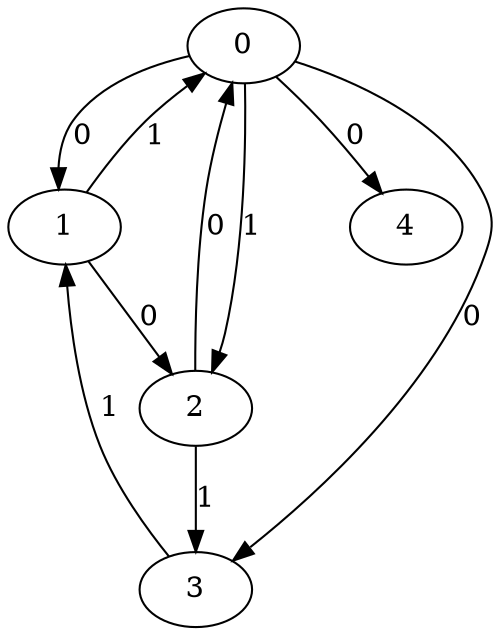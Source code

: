 // Source:1437 Canonical: -1 0 1 0 0 1 -1 0 -1 -1 0 -1 -1 1 -1 -1 1 -1 -1 -1 -1 -1 -1 -1 -1
digraph HRA_from_1437_graph_000 {
  0 -> 1 [label="0"];
  0 -> 2 [label="1"];
  0 -> 3 [label="0"];
  1 -> 0 [label="1"];
  1 -> 2 [label="0"];
  2 -> 0 [label="0"];
  2 -> 3 [label="1"];
  3 -> 1 [label="1"];
  0 -> 4 [label="0"];
}

// Source:1437 Canonical: -1 0 1 0 0 1 -1 0 -1 -1 0 -1 -1 1 -1 -1 1 -1 -1 -1 0 -1 -1 -1 -1
digraph HRA_from_1437_graph_001 {
  0 -> 1 [label="0"];
  0 -> 2 [label="1"];
  0 -> 3 [label="0"];
  1 -> 0 [label="1"];
  1 -> 2 [label="0"];
  2 -> 0 [label="0"];
  2 -> 3 [label="1"];
  3 -> 1 [label="1"];
  0 -> 4 [label="0"];
  4 -> 0 [label="0"];
}

// Source:1437 Canonical: -1 0 1 0 -1 1 -1 0 -1 0 0 -1 -1 1 -1 -1 1 -1 -1 -1 -1 -1 -1 -1 -1
digraph HRA_from_1437_graph_002 {
  0 -> 1 [label="0"];
  0 -> 2 [label="1"];
  0 -> 3 [label="0"];
  1 -> 0 [label="1"];
  1 -> 2 [label="0"];
  2 -> 0 [label="0"];
  2 -> 3 [label="1"];
  3 -> 1 [label="1"];
  1 -> 4 [label="0"];
}

// Source:1437 Canonical: -1 0 1 0 0 1 -1 0 -1 0 0 -1 -1 1 -1 -1 1 -1 -1 -1 -1 -1 -1 -1 -1
digraph HRA_from_1437_graph_003 {
  0 -> 1 [label="0"];
  0 -> 2 [label="1"];
  0 -> 3 [label="0"];
  1 -> 0 [label="1"];
  1 -> 2 [label="0"];
  2 -> 0 [label="0"];
  2 -> 3 [label="1"];
  3 -> 1 [label="1"];
  0 -> 4 [label="0"];
  1 -> 4 [label="0"];
}

// Source:1437 Canonical: -1 0 1 0 -1 1 -1 0 -1 0 0 -1 -1 1 -1 -1 1 -1 -1 -1 0 -1 -1 -1 -1
digraph HRA_from_1437_graph_004 {
  0 -> 1 [label="0"];
  0 -> 2 [label="1"];
  0 -> 3 [label="0"];
  1 -> 0 [label="1"];
  1 -> 2 [label="0"];
  2 -> 0 [label="0"];
  2 -> 3 [label="1"];
  3 -> 1 [label="1"];
  4 -> 0 [label="0"];
  1 -> 4 [label="0"];
}

// Source:1437 Canonical: -1 0 1 0 0 1 -1 0 -1 0 0 -1 -1 1 -1 -1 1 -1 -1 -1 0 -1 -1 -1 -1
digraph HRA_from_1437_graph_005 {
  0 -> 1 [label="0"];
  0 -> 2 [label="1"];
  0 -> 3 [label="0"];
  1 -> 0 [label="1"];
  1 -> 2 [label="0"];
  2 -> 0 [label="0"];
  2 -> 3 [label="1"];
  3 -> 1 [label="1"];
  0 -> 4 [label="0"];
  4 -> 0 [label="0"];
  1 -> 4 [label="0"];
}

// Source:1437 Canonical: -1 0 1 0 0 1 -1 0 -1 -1 0 -1 -1 1 -1 -1 1 -1 -1 -1 -1 0 -1 -1 -1
digraph HRA_from_1437_graph_006 {
  0 -> 1 [label="0"];
  0 -> 2 [label="1"];
  0 -> 3 [label="0"];
  1 -> 0 [label="1"];
  1 -> 2 [label="0"];
  2 -> 0 [label="0"];
  2 -> 3 [label="1"];
  3 -> 1 [label="1"];
  0 -> 4 [label="0"];
  4 -> 1 [label="0"];
}

// Source:1437 Canonical: -1 0 1 0 0 1 -1 0 -1 -1 0 -1 -1 1 -1 -1 1 -1 -1 -1 0 0 -1 -1 -1
digraph HRA_from_1437_graph_007 {
  0 -> 1 [label="0"];
  0 -> 2 [label="1"];
  0 -> 3 [label="0"];
  1 -> 0 [label="1"];
  1 -> 2 [label="0"];
  2 -> 0 [label="0"];
  2 -> 3 [label="1"];
  3 -> 1 [label="1"];
  0 -> 4 [label="0"];
  4 -> 0 [label="0"];
  4 -> 1 [label="0"];
}

// Source:1437 Canonical: -1 0 1 0 -1 1 -1 0 -1 0 0 -1 -1 1 -1 -1 1 -1 -1 -1 -1 0 -1 -1 -1
digraph HRA_from_1437_graph_008 {
  0 -> 1 [label="0"];
  0 -> 2 [label="1"];
  0 -> 3 [label="0"];
  1 -> 0 [label="1"];
  1 -> 2 [label="0"];
  2 -> 0 [label="0"];
  2 -> 3 [label="1"];
  3 -> 1 [label="1"];
  1 -> 4 [label="0"];
  4 -> 1 [label="0"];
}

// Source:1437 Canonical: -1 0 1 0 0 1 -1 0 -1 0 0 -1 -1 1 -1 -1 1 -1 -1 -1 -1 0 -1 -1 -1
digraph HRA_from_1437_graph_009 {
  0 -> 1 [label="0"];
  0 -> 2 [label="1"];
  0 -> 3 [label="0"];
  1 -> 0 [label="1"];
  1 -> 2 [label="0"];
  2 -> 0 [label="0"];
  2 -> 3 [label="1"];
  3 -> 1 [label="1"];
  0 -> 4 [label="0"];
  1 -> 4 [label="0"];
  4 -> 1 [label="0"];
}

// Source:1437 Canonical: -1 0 1 0 -1 1 -1 0 -1 0 0 -1 -1 1 -1 -1 1 -1 -1 -1 0 0 -1 -1 -1
digraph HRA_from_1437_graph_010 {
  0 -> 1 [label="0"];
  0 -> 2 [label="1"];
  0 -> 3 [label="0"];
  1 -> 0 [label="1"];
  1 -> 2 [label="0"];
  2 -> 0 [label="0"];
  2 -> 3 [label="1"];
  3 -> 1 [label="1"];
  4 -> 0 [label="0"];
  1 -> 4 [label="0"];
  4 -> 1 [label="0"];
}

// Source:1437 Canonical: -1 0 1 0 0 1 -1 0 -1 0 0 -1 -1 1 -1 -1 1 -1 -1 -1 0 0 -1 -1 -1
digraph HRA_from_1437_graph_011 {
  0 -> 1 [label="0"];
  0 -> 2 [label="1"];
  0 -> 3 [label="0"];
  1 -> 0 [label="1"];
  1 -> 2 [label="0"];
  2 -> 0 [label="0"];
  2 -> 3 [label="1"];
  3 -> 1 [label="1"];
  0 -> 4 [label="0"];
  4 -> 0 [label="0"];
  1 -> 4 [label="0"];
  4 -> 1 [label="0"];
}

// Source:1437 Canonical: -1 0 1 0 -1 1 -1 0 -1 -1 0 -1 -1 1 0 -1 1 -1 -1 -1 -1 -1 -1 -1 -1
digraph HRA_from_1437_graph_012 {
  0 -> 1 [label="0"];
  0 -> 2 [label="1"];
  0 -> 3 [label="0"];
  1 -> 0 [label="1"];
  1 -> 2 [label="0"];
  2 -> 0 [label="0"];
  2 -> 3 [label="1"];
  3 -> 1 [label="1"];
  2 -> 4 [label="0"];
}

// Source:1437 Canonical: -1 0 1 0 0 1 -1 0 -1 -1 0 -1 -1 1 0 -1 1 -1 -1 -1 -1 -1 -1 -1 -1
digraph HRA_from_1437_graph_013 {
  0 -> 1 [label="0"];
  0 -> 2 [label="1"];
  0 -> 3 [label="0"];
  1 -> 0 [label="1"];
  1 -> 2 [label="0"];
  2 -> 0 [label="0"];
  2 -> 3 [label="1"];
  3 -> 1 [label="1"];
  0 -> 4 [label="0"];
  2 -> 4 [label="0"];
}

// Source:1437 Canonical: -1 0 1 0 -1 1 -1 0 -1 -1 0 -1 -1 1 0 -1 1 -1 -1 -1 0 -1 -1 -1 -1
digraph HRA_from_1437_graph_014 {
  0 -> 1 [label="0"];
  0 -> 2 [label="1"];
  0 -> 3 [label="0"];
  1 -> 0 [label="1"];
  1 -> 2 [label="0"];
  2 -> 0 [label="0"];
  2 -> 3 [label="1"];
  3 -> 1 [label="1"];
  4 -> 0 [label="0"];
  2 -> 4 [label="0"];
}

// Source:1437 Canonical: -1 0 1 0 0 1 -1 0 -1 -1 0 -1 -1 1 0 -1 1 -1 -1 -1 0 -1 -1 -1 -1
digraph HRA_from_1437_graph_015 {
  0 -> 1 [label="0"];
  0 -> 2 [label="1"];
  0 -> 3 [label="0"];
  1 -> 0 [label="1"];
  1 -> 2 [label="0"];
  2 -> 0 [label="0"];
  2 -> 3 [label="1"];
  3 -> 1 [label="1"];
  0 -> 4 [label="0"];
  4 -> 0 [label="0"];
  2 -> 4 [label="0"];
}

// Source:1437 Canonical: -1 0 1 0 -1 1 -1 0 -1 0 0 -1 -1 1 0 -1 1 -1 -1 -1 -1 -1 -1 -1 -1
digraph HRA_from_1437_graph_016 {
  0 -> 1 [label="0"];
  0 -> 2 [label="1"];
  0 -> 3 [label="0"];
  1 -> 0 [label="1"];
  1 -> 2 [label="0"];
  2 -> 0 [label="0"];
  2 -> 3 [label="1"];
  3 -> 1 [label="1"];
  1 -> 4 [label="0"];
  2 -> 4 [label="0"];
}

// Source:1437 Canonical: -1 0 1 0 0 1 -1 0 -1 0 0 -1 -1 1 0 -1 1 -1 -1 -1 -1 -1 -1 -1 -1
digraph HRA_from_1437_graph_017 {
  0 -> 1 [label="0"];
  0 -> 2 [label="1"];
  0 -> 3 [label="0"];
  1 -> 0 [label="1"];
  1 -> 2 [label="0"];
  2 -> 0 [label="0"];
  2 -> 3 [label="1"];
  3 -> 1 [label="1"];
  0 -> 4 [label="0"];
  1 -> 4 [label="0"];
  2 -> 4 [label="0"];
}

// Source:1437 Canonical: -1 0 1 0 -1 1 -1 0 -1 0 0 -1 -1 1 0 -1 1 -1 -1 -1 0 -1 -1 -1 -1
digraph HRA_from_1437_graph_018 {
  0 -> 1 [label="0"];
  0 -> 2 [label="1"];
  0 -> 3 [label="0"];
  1 -> 0 [label="1"];
  1 -> 2 [label="0"];
  2 -> 0 [label="0"];
  2 -> 3 [label="1"];
  3 -> 1 [label="1"];
  4 -> 0 [label="0"];
  1 -> 4 [label="0"];
  2 -> 4 [label="0"];
}

// Source:1437 Canonical: -1 0 1 0 0 1 -1 0 -1 0 0 -1 -1 1 0 -1 1 -1 -1 -1 0 -1 -1 -1 -1
digraph HRA_from_1437_graph_019 {
  0 -> 1 [label="0"];
  0 -> 2 [label="1"];
  0 -> 3 [label="0"];
  1 -> 0 [label="1"];
  1 -> 2 [label="0"];
  2 -> 0 [label="0"];
  2 -> 3 [label="1"];
  3 -> 1 [label="1"];
  0 -> 4 [label="0"];
  4 -> 0 [label="0"];
  1 -> 4 [label="0"];
  2 -> 4 [label="0"];
}

// Source:1437 Canonical: -1 0 1 0 -1 1 -1 0 -1 -1 0 -1 -1 1 0 -1 1 -1 -1 -1 -1 0 -1 -1 -1
digraph HRA_from_1437_graph_020 {
  0 -> 1 [label="0"];
  0 -> 2 [label="1"];
  0 -> 3 [label="0"];
  1 -> 0 [label="1"];
  1 -> 2 [label="0"];
  2 -> 0 [label="0"];
  2 -> 3 [label="1"];
  3 -> 1 [label="1"];
  4 -> 1 [label="0"];
  2 -> 4 [label="0"];
}

// Source:1437 Canonical: -1 0 1 0 0 1 -1 0 -1 -1 0 -1 -1 1 0 -1 1 -1 -1 -1 -1 0 -1 -1 -1
digraph HRA_from_1437_graph_021 {
  0 -> 1 [label="0"];
  0 -> 2 [label="1"];
  0 -> 3 [label="0"];
  1 -> 0 [label="1"];
  1 -> 2 [label="0"];
  2 -> 0 [label="0"];
  2 -> 3 [label="1"];
  3 -> 1 [label="1"];
  0 -> 4 [label="0"];
  4 -> 1 [label="0"];
  2 -> 4 [label="0"];
}

// Source:1437 Canonical: -1 0 1 0 -1 1 -1 0 -1 -1 0 -1 -1 1 0 -1 1 -1 -1 -1 0 0 -1 -1 -1
digraph HRA_from_1437_graph_022 {
  0 -> 1 [label="0"];
  0 -> 2 [label="1"];
  0 -> 3 [label="0"];
  1 -> 0 [label="1"];
  1 -> 2 [label="0"];
  2 -> 0 [label="0"];
  2 -> 3 [label="1"];
  3 -> 1 [label="1"];
  4 -> 0 [label="0"];
  4 -> 1 [label="0"];
  2 -> 4 [label="0"];
}

// Source:1437 Canonical: -1 0 1 0 0 1 -1 0 -1 -1 0 -1 -1 1 0 -1 1 -1 -1 -1 0 0 -1 -1 -1
digraph HRA_from_1437_graph_023 {
  0 -> 1 [label="0"];
  0 -> 2 [label="1"];
  0 -> 3 [label="0"];
  1 -> 0 [label="1"];
  1 -> 2 [label="0"];
  2 -> 0 [label="0"];
  2 -> 3 [label="1"];
  3 -> 1 [label="1"];
  0 -> 4 [label="0"];
  4 -> 0 [label="0"];
  4 -> 1 [label="0"];
  2 -> 4 [label="0"];
}

// Source:1437 Canonical: -1 0 1 0 -1 1 -1 0 -1 0 0 -1 -1 1 0 -1 1 -1 -1 -1 -1 0 -1 -1 -1
digraph HRA_from_1437_graph_024 {
  0 -> 1 [label="0"];
  0 -> 2 [label="1"];
  0 -> 3 [label="0"];
  1 -> 0 [label="1"];
  1 -> 2 [label="0"];
  2 -> 0 [label="0"];
  2 -> 3 [label="1"];
  3 -> 1 [label="1"];
  1 -> 4 [label="0"];
  4 -> 1 [label="0"];
  2 -> 4 [label="0"];
}

// Source:1437 Canonical: -1 0 1 0 0 1 -1 0 -1 0 0 -1 -1 1 0 -1 1 -1 -1 -1 -1 0 -1 -1 -1
digraph HRA_from_1437_graph_025 {
  0 -> 1 [label="0"];
  0 -> 2 [label="1"];
  0 -> 3 [label="0"];
  1 -> 0 [label="1"];
  1 -> 2 [label="0"];
  2 -> 0 [label="0"];
  2 -> 3 [label="1"];
  3 -> 1 [label="1"];
  0 -> 4 [label="0"];
  1 -> 4 [label="0"];
  4 -> 1 [label="0"];
  2 -> 4 [label="0"];
}

// Source:1437 Canonical: -1 0 1 0 -1 1 -1 0 -1 0 0 -1 -1 1 0 -1 1 -1 -1 -1 0 0 -1 -1 -1
digraph HRA_from_1437_graph_026 {
  0 -> 1 [label="0"];
  0 -> 2 [label="1"];
  0 -> 3 [label="0"];
  1 -> 0 [label="1"];
  1 -> 2 [label="0"];
  2 -> 0 [label="0"];
  2 -> 3 [label="1"];
  3 -> 1 [label="1"];
  4 -> 0 [label="0"];
  1 -> 4 [label="0"];
  4 -> 1 [label="0"];
  2 -> 4 [label="0"];
}

// Source:1437 Canonical: -1 0 1 0 0 1 -1 0 -1 0 0 -1 -1 1 0 -1 1 -1 -1 -1 0 0 -1 -1 -1
digraph HRA_from_1437_graph_027 {
  0 -> 1 [label="0"];
  0 -> 2 [label="1"];
  0 -> 3 [label="0"];
  1 -> 0 [label="1"];
  1 -> 2 [label="0"];
  2 -> 0 [label="0"];
  2 -> 3 [label="1"];
  3 -> 1 [label="1"];
  0 -> 4 [label="0"];
  4 -> 0 [label="0"];
  1 -> 4 [label="0"];
  4 -> 1 [label="0"];
  2 -> 4 [label="0"];
}

// Source:1437 Canonical: -1 0 1 0 0 1 -1 0 -1 -1 0 -1 -1 1 -1 -1 1 -1 -1 -1 -1 -1 0 -1 -1
digraph HRA_from_1437_graph_028 {
  0 -> 1 [label="0"];
  0 -> 2 [label="1"];
  0 -> 3 [label="0"];
  1 -> 0 [label="1"];
  1 -> 2 [label="0"];
  2 -> 0 [label="0"];
  2 -> 3 [label="1"];
  3 -> 1 [label="1"];
  0 -> 4 [label="0"];
  4 -> 2 [label="0"];
}

// Source:1437 Canonical: -1 0 1 0 0 1 -1 0 -1 -1 0 -1 -1 1 -1 -1 1 -1 -1 -1 0 -1 0 -1 -1
digraph HRA_from_1437_graph_029 {
  0 -> 1 [label="0"];
  0 -> 2 [label="1"];
  0 -> 3 [label="0"];
  1 -> 0 [label="1"];
  1 -> 2 [label="0"];
  2 -> 0 [label="0"];
  2 -> 3 [label="1"];
  3 -> 1 [label="1"];
  0 -> 4 [label="0"];
  4 -> 0 [label="0"];
  4 -> 2 [label="0"];
}

// Source:1437 Canonical: -1 0 1 0 -1 1 -1 0 -1 0 0 -1 -1 1 -1 -1 1 -1 -1 -1 -1 -1 0 -1 -1
digraph HRA_from_1437_graph_030 {
  0 -> 1 [label="0"];
  0 -> 2 [label="1"];
  0 -> 3 [label="0"];
  1 -> 0 [label="1"];
  1 -> 2 [label="0"];
  2 -> 0 [label="0"];
  2 -> 3 [label="1"];
  3 -> 1 [label="1"];
  1 -> 4 [label="0"];
  4 -> 2 [label="0"];
}

// Source:1437 Canonical: -1 0 1 0 0 1 -1 0 -1 0 0 -1 -1 1 -1 -1 1 -1 -1 -1 -1 -1 0 -1 -1
digraph HRA_from_1437_graph_031 {
  0 -> 1 [label="0"];
  0 -> 2 [label="1"];
  0 -> 3 [label="0"];
  1 -> 0 [label="1"];
  1 -> 2 [label="0"];
  2 -> 0 [label="0"];
  2 -> 3 [label="1"];
  3 -> 1 [label="1"];
  0 -> 4 [label="0"];
  1 -> 4 [label="0"];
  4 -> 2 [label="0"];
}

// Source:1437 Canonical: -1 0 1 0 -1 1 -1 0 -1 0 0 -1 -1 1 -1 -1 1 -1 -1 -1 0 -1 0 -1 -1
digraph HRA_from_1437_graph_032 {
  0 -> 1 [label="0"];
  0 -> 2 [label="1"];
  0 -> 3 [label="0"];
  1 -> 0 [label="1"];
  1 -> 2 [label="0"];
  2 -> 0 [label="0"];
  2 -> 3 [label="1"];
  3 -> 1 [label="1"];
  4 -> 0 [label="0"];
  1 -> 4 [label="0"];
  4 -> 2 [label="0"];
}

// Source:1437 Canonical: -1 0 1 0 0 1 -1 0 -1 0 0 -1 -1 1 -1 -1 1 -1 -1 -1 0 -1 0 -1 -1
digraph HRA_from_1437_graph_033 {
  0 -> 1 [label="0"];
  0 -> 2 [label="1"];
  0 -> 3 [label="0"];
  1 -> 0 [label="1"];
  1 -> 2 [label="0"];
  2 -> 0 [label="0"];
  2 -> 3 [label="1"];
  3 -> 1 [label="1"];
  0 -> 4 [label="0"];
  4 -> 0 [label="0"];
  1 -> 4 [label="0"];
  4 -> 2 [label="0"];
}

// Source:1437 Canonical: -1 0 1 0 0 1 -1 0 -1 -1 0 -1 -1 1 -1 -1 1 -1 -1 -1 -1 0 0 -1 -1
digraph HRA_from_1437_graph_034 {
  0 -> 1 [label="0"];
  0 -> 2 [label="1"];
  0 -> 3 [label="0"];
  1 -> 0 [label="1"];
  1 -> 2 [label="0"];
  2 -> 0 [label="0"];
  2 -> 3 [label="1"];
  3 -> 1 [label="1"];
  0 -> 4 [label="0"];
  4 -> 1 [label="0"];
  4 -> 2 [label="0"];
}

// Source:1437 Canonical: -1 0 1 0 0 1 -1 0 -1 -1 0 -1 -1 1 -1 -1 1 -1 -1 -1 0 0 0 -1 -1
digraph HRA_from_1437_graph_035 {
  0 -> 1 [label="0"];
  0 -> 2 [label="1"];
  0 -> 3 [label="0"];
  1 -> 0 [label="1"];
  1 -> 2 [label="0"];
  2 -> 0 [label="0"];
  2 -> 3 [label="1"];
  3 -> 1 [label="1"];
  0 -> 4 [label="0"];
  4 -> 0 [label="0"];
  4 -> 1 [label="0"];
  4 -> 2 [label="0"];
}

// Source:1437 Canonical: -1 0 1 0 -1 1 -1 0 -1 0 0 -1 -1 1 -1 -1 1 -1 -1 -1 -1 0 0 -1 -1
digraph HRA_from_1437_graph_036 {
  0 -> 1 [label="0"];
  0 -> 2 [label="1"];
  0 -> 3 [label="0"];
  1 -> 0 [label="1"];
  1 -> 2 [label="0"];
  2 -> 0 [label="0"];
  2 -> 3 [label="1"];
  3 -> 1 [label="1"];
  1 -> 4 [label="0"];
  4 -> 1 [label="0"];
  4 -> 2 [label="0"];
}

// Source:1437 Canonical: -1 0 1 0 0 1 -1 0 -1 0 0 -1 -1 1 -1 -1 1 -1 -1 -1 -1 0 0 -1 -1
digraph HRA_from_1437_graph_037 {
  0 -> 1 [label="0"];
  0 -> 2 [label="1"];
  0 -> 3 [label="0"];
  1 -> 0 [label="1"];
  1 -> 2 [label="0"];
  2 -> 0 [label="0"];
  2 -> 3 [label="1"];
  3 -> 1 [label="1"];
  0 -> 4 [label="0"];
  1 -> 4 [label="0"];
  4 -> 1 [label="0"];
  4 -> 2 [label="0"];
}

// Source:1437 Canonical: -1 0 1 0 -1 1 -1 0 -1 0 0 -1 -1 1 -1 -1 1 -1 -1 -1 0 0 0 -1 -1
digraph HRA_from_1437_graph_038 {
  0 -> 1 [label="0"];
  0 -> 2 [label="1"];
  0 -> 3 [label="0"];
  1 -> 0 [label="1"];
  1 -> 2 [label="0"];
  2 -> 0 [label="0"];
  2 -> 3 [label="1"];
  3 -> 1 [label="1"];
  4 -> 0 [label="0"];
  1 -> 4 [label="0"];
  4 -> 1 [label="0"];
  4 -> 2 [label="0"];
}

// Source:1437 Canonical: -1 0 1 0 0 1 -1 0 -1 0 0 -1 -1 1 -1 -1 1 -1 -1 -1 0 0 0 -1 -1
digraph HRA_from_1437_graph_039 {
  0 -> 1 [label="0"];
  0 -> 2 [label="1"];
  0 -> 3 [label="0"];
  1 -> 0 [label="1"];
  1 -> 2 [label="0"];
  2 -> 0 [label="0"];
  2 -> 3 [label="1"];
  3 -> 1 [label="1"];
  0 -> 4 [label="0"];
  4 -> 0 [label="0"];
  1 -> 4 [label="0"];
  4 -> 1 [label="0"];
  4 -> 2 [label="0"];
}

// Source:1437 Canonical: -1 0 1 0 -1 1 -1 0 -1 -1 0 -1 -1 1 0 -1 1 -1 -1 -1 -1 -1 0 -1 -1
digraph HRA_from_1437_graph_040 {
  0 -> 1 [label="0"];
  0 -> 2 [label="1"];
  0 -> 3 [label="0"];
  1 -> 0 [label="1"];
  1 -> 2 [label="0"];
  2 -> 0 [label="0"];
  2 -> 3 [label="1"];
  3 -> 1 [label="1"];
  2 -> 4 [label="0"];
  4 -> 2 [label="0"];
}

// Source:1437 Canonical: -1 0 1 0 0 1 -1 0 -1 -1 0 -1 -1 1 0 -1 1 -1 -1 -1 -1 -1 0 -1 -1
digraph HRA_from_1437_graph_041 {
  0 -> 1 [label="0"];
  0 -> 2 [label="1"];
  0 -> 3 [label="0"];
  1 -> 0 [label="1"];
  1 -> 2 [label="0"];
  2 -> 0 [label="0"];
  2 -> 3 [label="1"];
  3 -> 1 [label="1"];
  0 -> 4 [label="0"];
  2 -> 4 [label="0"];
  4 -> 2 [label="0"];
}

// Source:1437 Canonical: -1 0 1 0 -1 1 -1 0 -1 -1 0 -1 -1 1 0 -1 1 -1 -1 -1 0 -1 0 -1 -1
digraph HRA_from_1437_graph_042 {
  0 -> 1 [label="0"];
  0 -> 2 [label="1"];
  0 -> 3 [label="0"];
  1 -> 0 [label="1"];
  1 -> 2 [label="0"];
  2 -> 0 [label="0"];
  2 -> 3 [label="1"];
  3 -> 1 [label="1"];
  4 -> 0 [label="0"];
  2 -> 4 [label="0"];
  4 -> 2 [label="0"];
}

// Source:1437 Canonical: -1 0 1 0 0 1 -1 0 -1 -1 0 -1 -1 1 0 -1 1 -1 -1 -1 0 -1 0 -1 -1
digraph HRA_from_1437_graph_043 {
  0 -> 1 [label="0"];
  0 -> 2 [label="1"];
  0 -> 3 [label="0"];
  1 -> 0 [label="1"];
  1 -> 2 [label="0"];
  2 -> 0 [label="0"];
  2 -> 3 [label="1"];
  3 -> 1 [label="1"];
  0 -> 4 [label="0"];
  4 -> 0 [label="0"];
  2 -> 4 [label="0"];
  4 -> 2 [label="0"];
}

// Source:1437 Canonical: -1 0 1 0 -1 1 -1 0 -1 0 0 -1 -1 1 0 -1 1 -1 -1 -1 -1 -1 0 -1 -1
digraph HRA_from_1437_graph_044 {
  0 -> 1 [label="0"];
  0 -> 2 [label="1"];
  0 -> 3 [label="0"];
  1 -> 0 [label="1"];
  1 -> 2 [label="0"];
  2 -> 0 [label="0"];
  2 -> 3 [label="1"];
  3 -> 1 [label="1"];
  1 -> 4 [label="0"];
  2 -> 4 [label="0"];
  4 -> 2 [label="0"];
}

// Source:1437 Canonical: -1 0 1 0 0 1 -1 0 -1 0 0 -1 -1 1 0 -1 1 -1 -1 -1 -1 -1 0 -1 -1
digraph HRA_from_1437_graph_045 {
  0 -> 1 [label="0"];
  0 -> 2 [label="1"];
  0 -> 3 [label="0"];
  1 -> 0 [label="1"];
  1 -> 2 [label="0"];
  2 -> 0 [label="0"];
  2 -> 3 [label="1"];
  3 -> 1 [label="1"];
  0 -> 4 [label="0"];
  1 -> 4 [label="0"];
  2 -> 4 [label="0"];
  4 -> 2 [label="0"];
}

// Source:1437 Canonical: -1 0 1 0 -1 1 -1 0 -1 0 0 -1 -1 1 0 -1 1 -1 -1 -1 0 -1 0 -1 -1
digraph HRA_from_1437_graph_046 {
  0 -> 1 [label="0"];
  0 -> 2 [label="1"];
  0 -> 3 [label="0"];
  1 -> 0 [label="1"];
  1 -> 2 [label="0"];
  2 -> 0 [label="0"];
  2 -> 3 [label="1"];
  3 -> 1 [label="1"];
  4 -> 0 [label="0"];
  1 -> 4 [label="0"];
  2 -> 4 [label="0"];
  4 -> 2 [label="0"];
}

// Source:1437 Canonical: -1 0 1 0 0 1 -1 0 -1 0 0 -1 -1 1 0 -1 1 -1 -1 -1 0 -1 0 -1 -1
digraph HRA_from_1437_graph_047 {
  0 -> 1 [label="0"];
  0 -> 2 [label="1"];
  0 -> 3 [label="0"];
  1 -> 0 [label="1"];
  1 -> 2 [label="0"];
  2 -> 0 [label="0"];
  2 -> 3 [label="1"];
  3 -> 1 [label="1"];
  0 -> 4 [label="0"];
  4 -> 0 [label="0"];
  1 -> 4 [label="0"];
  2 -> 4 [label="0"];
  4 -> 2 [label="0"];
}

// Source:1437 Canonical: -1 0 1 0 -1 1 -1 0 -1 -1 0 -1 -1 1 0 -1 1 -1 -1 -1 -1 0 0 -1 -1
digraph HRA_from_1437_graph_048 {
  0 -> 1 [label="0"];
  0 -> 2 [label="1"];
  0 -> 3 [label="0"];
  1 -> 0 [label="1"];
  1 -> 2 [label="0"];
  2 -> 0 [label="0"];
  2 -> 3 [label="1"];
  3 -> 1 [label="1"];
  4 -> 1 [label="0"];
  2 -> 4 [label="0"];
  4 -> 2 [label="0"];
}

// Source:1437 Canonical: -1 0 1 0 0 1 -1 0 -1 -1 0 -1 -1 1 0 -1 1 -1 -1 -1 -1 0 0 -1 -1
digraph HRA_from_1437_graph_049 {
  0 -> 1 [label="0"];
  0 -> 2 [label="1"];
  0 -> 3 [label="0"];
  1 -> 0 [label="1"];
  1 -> 2 [label="0"];
  2 -> 0 [label="0"];
  2 -> 3 [label="1"];
  3 -> 1 [label="1"];
  0 -> 4 [label="0"];
  4 -> 1 [label="0"];
  2 -> 4 [label="0"];
  4 -> 2 [label="0"];
}

// Source:1437 Canonical: -1 0 1 0 -1 1 -1 0 -1 -1 0 -1 -1 1 0 -1 1 -1 -1 -1 0 0 0 -1 -1
digraph HRA_from_1437_graph_050 {
  0 -> 1 [label="0"];
  0 -> 2 [label="1"];
  0 -> 3 [label="0"];
  1 -> 0 [label="1"];
  1 -> 2 [label="0"];
  2 -> 0 [label="0"];
  2 -> 3 [label="1"];
  3 -> 1 [label="1"];
  4 -> 0 [label="0"];
  4 -> 1 [label="0"];
  2 -> 4 [label="0"];
  4 -> 2 [label="0"];
}

// Source:1437 Canonical: -1 0 1 0 0 1 -1 0 -1 -1 0 -1 -1 1 0 -1 1 -1 -1 -1 0 0 0 -1 -1
digraph HRA_from_1437_graph_051 {
  0 -> 1 [label="0"];
  0 -> 2 [label="1"];
  0 -> 3 [label="0"];
  1 -> 0 [label="1"];
  1 -> 2 [label="0"];
  2 -> 0 [label="0"];
  2 -> 3 [label="1"];
  3 -> 1 [label="1"];
  0 -> 4 [label="0"];
  4 -> 0 [label="0"];
  4 -> 1 [label="0"];
  2 -> 4 [label="0"];
  4 -> 2 [label="0"];
}

// Source:1437 Canonical: -1 0 1 0 -1 1 -1 0 -1 0 0 -1 -1 1 0 -1 1 -1 -1 -1 -1 0 0 -1 -1
digraph HRA_from_1437_graph_052 {
  0 -> 1 [label="0"];
  0 -> 2 [label="1"];
  0 -> 3 [label="0"];
  1 -> 0 [label="1"];
  1 -> 2 [label="0"];
  2 -> 0 [label="0"];
  2 -> 3 [label="1"];
  3 -> 1 [label="1"];
  1 -> 4 [label="0"];
  4 -> 1 [label="0"];
  2 -> 4 [label="0"];
  4 -> 2 [label="0"];
}

// Source:1437 Canonical: -1 0 1 0 0 1 -1 0 -1 0 0 -1 -1 1 0 -1 1 -1 -1 -1 -1 0 0 -1 -1
digraph HRA_from_1437_graph_053 {
  0 -> 1 [label="0"];
  0 -> 2 [label="1"];
  0 -> 3 [label="0"];
  1 -> 0 [label="1"];
  1 -> 2 [label="0"];
  2 -> 0 [label="0"];
  2 -> 3 [label="1"];
  3 -> 1 [label="1"];
  0 -> 4 [label="0"];
  1 -> 4 [label="0"];
  4 -> 1 [label="0"];
  2 -> 4 [label="0"];
  4 -> 2 [label="0"];
}

// Source:1437 Canonical: -1 0 1 0 -1 1 -1 0 -1 0 0 -1 -1 1 0 -1 1 -1 -1 -1 0 0 0 -1 -1
digraph HRA_from_1437_graph_054 {
  0 -> 1 [label="0"];
  0 -> 2 [label="1"];
  0 -> 3 [label="0"];
  1 -> 0 [label="1"];
  1 -> 2 [label="0"];
  2 -> 0 [label="0"];
  2 -> 3 [label="1"];
  3 -> 1 [label="1"];
  4 -> 0 [label="0"];
  1 -> 4 [label="0"];
  4 -> 1 [label="0"];
  2 -> 4 [label="0"];
  4 -> 2 [label="0"];
}

// Source:1437 Canonical: -1 0 1 0 0 1 -1 0 -1 0 0 -1 -1 1 0 -1 1 -1 -1 -1 0 0 0 -1 -1
digraph HRA_from_1437_graph_055 {
  0 -> 1 [label="0"];
  0 -> 2 [label="1"];
  0 -> 3 [label="0"];
  1 -> 0 [label="1"];
  1 -> 2 [label="0"];
  2 -> 0 [label="0"];
  2 -> 3 [label="1"];
  3 -> 1 [label="1"];
  0 -> 4 [label="0"];
  4 -> 0 [label="0"];
  1 -> 4 [label="0"];
  4 -> 1 [label="0"];
  2 -> 4 [label="0"];
  4 -> 2 [label="0"];
}

// Source:1437 Canonical: -1 0 1 0 -1 1 -1 0 -1 -1 0 -1 -1 1 -1 -1 1 -1 -1 0 -1 -1 -1 -1 -1
digraph HRA_from_1437_graph_056 {
  0 -> 1 [label="0"];
  0 -> 2 [label="1"];
  0 -> 3 [label="0"];
  1 -> 0 [label="1"];
  1 -> 2 [label="0"];
  2 -> 0 [label="0"];
  2 -> 3 [label="1"];
  3 -> 1 [label="1"];
  3 -> 4 [label="0"];
}

// Source:1437 Canonical: -1 0 1 0 0 1 -1 0 -1 -1 0 -1 -1 1 -1 -1 1 -1 -1 0 -1 -1 -1 -1 -1
digraph HRA_from_1437_graph_057 {
  0 -> 1 [label="0"];
  0 -> 2 [label="1"];
  0 -> 3 [label="0"];
  1 -> 0 [label="1"];
  1 -> 2 [label="0"];
  2 -> 0 [label="0"];
  2 -> 3 [label="1"];
  3 -> 1 [label="1"];
  0 -> 4 [label="0"];
  3 -> 4 [label="0"];
}

// Source:1437 Canonical: -1 0 1 0 -1 1 -1 0 -1 -1 0 -1 -1 1 -1 -1 1 -1 -1 0 0 -1 -1 -1 -1
digraph HRA_from_1437_graph_058 {
  0 -> 1 [label="0"];
  0 -> 2 [label="1"];
  0 -> 3 [label="0"];
  1 -> 0 [label="1"];
  1 -> 2 [label="0"];
  2 -> 0 [label="0"];
  2 -> 3 [label="1"];
  3 -> 1 [label="1"];
  4 -> 0 [label="0"];
  3 -> 4 [label="0"];
}

// Source:1437 Canonical: -1 0 1 0 0 1 -1 0 -1 -1 0 -1 -1 1 -1 -1 1 -1 -1 0 0 -1 -1 -1 -1
digraph HRA_from_1437_graph_059 {
  0 -> 1 [label="0"];
  0 -> 2 [label="1"];
  0 -> 3 [label="0"];
  1 -> 0 [label="1"];
  1 -> 2 [label="0"];
  2 -> 0 [label="0"];
  2 -> 3 [label="1"];
  3 -> 1 [label="1"];
  0 -> 4 [label="0"];
  4 -> 0 [label="0"];
  3 -> 4 [label="0"];
}

// Source:1437 Canonical: -1 0 1 0 -1 1 -1 0 -1 0 0 -1 -1 1 -1 -1 1 -1 -1 0 -1 -1 -1 -1 -1
digraph HRA_from_1437_graph_060 {
  0 -> 1 [label="0"];
  0 -> 2 [label="1"];
  0 -> 3 [label="0"];
  1 -> 0 [label="1"];
  1 -> 2 [label="0"];
  2 -> 0 [label="0"];
  2 -> 3 [label="1"];
  3 -> 1 [label="1"];
  1 -> 4 [label="0"];
  3 -> 4 [label="0"];
}

// Source:1437 Canonical: -1 0 1 0 0 1 -1 0 -1 0 0 -1 -1 1 -1 -1 1 -1 -1 0 -1 -1 -1 -1 -1
digraph HRA_from_1437_graph_061 {
  0 -> 1 [label="0"];
  0 -> 2 [label="1"];
  0 -> 3 [label="0"];
  1 -> 0 [label="1"];
  1 -> 2 [label="0"];
  2 -> 0 [label="0"];
  2 -> 3 [label="1"];
  3 -> 1 [label="1"];
  0 -> 4 [label="0"];
  1 -> 4 [label="0"];
  3 -> 4 [label="0"];
}

// Source:1437 Canonical: -1 0 1 0 -1 1 -1 0 -1 0 0 -1 -1 1 -1 -1 1 -1 -1 0 0 -1 -1 -1 -1
digraph HRA_from_1437_graph_062 {
  0 -> 1 [label="0"];
  0 -> 2 [label="1"];
  0 -> 3 [label="0"];
  1 -> 0 [label="1"];
  1 -> 2 [label="0"];
  2 -> 0 [label="0"];
  2 -> 3 [label="1"];
  3 -> 1 [label="1"];
  4 -> 0 [label="0"];
  1 -> 4 [label="0"];
  3 -> 4 [label="0"];
}

// Source:1437 Canonical: -1 0 1 0 0 1 -1 0 -1 0 0 -1 -1 1 -1 -1 1 -1 -1 0 0 -1 -1 -1 -1
digraph HRA_from_1437_graph_063 {
  0 -> 1 [label="0"];
  0 -> 2 [label="1"];
  0 -> 3 [label="0"];
  1 -> 0 [label="1"];
  1 -> 2 [label="0"];
  2 -> 0 [label="0"];
  2 -> 3 [label="1"];
  3 -> 1 [label="1"];
  0 -> 4 [label="0"];
  4 -> 0 [label="0"];
  1 -> 4 [label="0"];
  3 -> 4 [label="0"];
}

// Source:1437 Canonical: -1 0 1 0 -1 1 -1 0 -1 -1 0 -1 -1 1 -1 -1 1 -1 -1 0 -1 0 -1 -1 -1
digraph HRA_from_1437_graph_064 {
  0 -> 1 [label="0"];
  0 -> 2 [label="1"];
  0 -> 3 [label="0"];
  1 -> 0 [label="1"];
  1 -> 2 [label="0"];
  2 -> 0 [label="0"];
  2 -> 3 [label="1"];
  3 -> 1 [label="1"];
  4 -> 1 [label="0"];
  3 -> 4 [label="0"];
}

// Source:1437 Canonical: -1 0 1 0 0 1 -1 0 -1 -1 0 -1 -1 1 -1 -1 1 -1 -1 0 -1 0 -1 -1 -1
digraph HRA_from_1437_graph_065 {
  0 -> 1 [label="0"];
  0 -> 2 [label="1"];
  0 -> 3 [label="0"];
  1 -> 0 [label="1"];
  1 -> 2 [label="0"];
  2 -> 0 [label="0"];
  2 -> 3 [label="1"];
  3 -> 1 [label="1"];
  0 -> 4 [label="0"];
  4 -> 1 [label="0"];
  3 -> 4 [label="0"];
}

// Source:1437 Canonical: -1 0 1 0 -1 1 -1 0 -1 -1 0 -1 -1 1 -1 -1 1 -1 -1 0 0 0 -1 -1 -1
digraph HRA_from_1437_graph_066 {
  0 -> 1 [label="0"];
  0 -> 2 [label="1"];
  0 -> 3 [label="0"];
  1 -> 0 [label="1"];
  1 -> 2 [label="0"];
  2 -> 0 [label="0"];
  2 -> 3 [label="1"];
  3 -> 1 [label="1"];
  4 -> 0 [label="0"];
  4 -> 1 [label="0"];
  3 -> 4 [label="0"];
}

// Source:1437 Canonical: -1 0 1 0 0 1 -1 0 -1 -1 0 -1 -1 1 -1 -1 1 -1 -1 0 0 0 -1 -1 -1
digraph HRA_from_1437_graph_067 {
  0 -> 1 [label="0"];
  0 -> 2 [label="1"];
  0 -> 3 [label="0"];
  1 -> 0 [label="1"];
  1 -> 2 [label="0"];
  2 -> 0 [label="0"];
  2 -> 3 [label="1"];
  3 -> 1 [label="1"];
  0 -> 4 [label="0"];
  4 -> 0 [label="0"];
  4 -> 1 [label="0"];
  3 -> 4 [label="0"];
}

// Source:1437 Canonical: -1 0 1 0 -1 1 -1 0 -1 0 0 -1 -1 1 -1 -1 1 -1 -1 0 -1 0 -1 -1 -1
digraph HRA_from_1437_graph_068 {
  0 -> 1 [label="0"];
  0 -> 2 [label="1"];
  0 -> 3 [label="0"];
  1 -> 0 [label="1"];
  1 -> 2 [label="0"];
  2 -> 0 [label="0"];
  2 -> 3 [label="1"];
  3 -> 1 [label="1"];
  1 -> 4 [label="0"];
  4 -> 1 [label="0"];
  3 -> 4 [label="0"];
}

// Source:1437 Canonical: -1 0 1 0 0 1 -1 0 -1 0 0 -1 -1 1 -1 -1 1 -1 -1 0 -1 0 -1 -1 -1
digraph HRA_from_1437_graph_069 {
  0 -> 1 [label="0"];
  0 -> 2 [label="1"];
  0 -> 3 [label="0"];
  1 -> 0 [label="1"];
  1 -> 2 [label="0"];
  2 -> 0 [label="0"];
  2 -> 3 [label="1"];
  3 -> 1 [label="1"];
  0 -> 4 [label="0"];
  1 -> 4 [label="0"];
  4 -> 1 [label="0"];
  3 -> 4 [label="0"];
}

// Source:1437 Canonical: -1 0 1 0 -1 1 -1 0 -1 0 0 -1 -1 1 -1 -1 1 -1 -1 0 0 0 -1 -1 -1
digraph HRA_from_1437_graph_070 {
  0 -> 1 [label="0"];
  0 -> 2 [label="1"];
  0 -> 3 [label="0"];
  1 -> 0 [label="1"];
  1 -> 2 [label="0"];
  2 -> 0 [label="0"];
  2 -> 3 [label="1"];
  3 -> 1 [label="1"];
  4 -> 0 [label="0"];
  1 -> 4 [label="0"];
  4 -> 1 [label="0"];
  3 -> 4 [label="0"];
}

// Source:1437 Canonical: -1 0 1 0 0 1 -1 0 -1 0 0 -1 -1 1 -1 -1 1 -1 -1 0 0 0 -1 -1 -1
digraph HRA_from_1437_graph_071 {
  0 -> 1 [label="0"];
  0 -> 2 [label="1"];
  0 -> 3 [label="0"];
  1 -> 0 [label="1"];
  1 -> 2 [label="0"];
  2 -> 0 [label="0"];
  2 -> 3 [label="1"];
  3 -> 1 [label="1"];
  0 -> 4 [label="0"];
  4 -> 0 [label="0"];
  1 -> 4 [label="0"];
  4 -> 1 [label="0"];
  3 -> 4 [label="0"];
}

// Source:1437 Canonical: -1 0 1 0 -1 1 -1 0 -1 -1 0 -1 -1 1 0 -1 1 -1 -1 0 -1 -1 -1 -1 -1
digraph HRA_from_1437_graph_072 {
  0 -> 1 [label="0"];
  0 -> 2 [label="1"];
  0 -> 3 [label="0"];
  1 -> 0 [label="1"];
  1 -> 2 [label="0"];
  2 -> 0 [label="0"];
  2 -> 3 [label="1"];
  3 -> 1 [label="1"];
  2 -> 4 [label="0"];
  3 -> 4 [label="0"];
}

// Source:1437 Canonical: -1 0 1 0 0 1 -1 0 -1 -1 0 -1 -1 1 0 -1 1 -1 -1 0 -1 -1 -1 -1 -1
digraph HRA_from_1437_graph_073 {
  0 -> 1 [label="0"];
  0 -> 2 [label="1"];
  0 -> 3 [label="0"];
  1 -> 0 [label="1"];
  1 -> 2 [label="0"];
  2 -> 0 [label="0"];
  2 -> 3 [label="1"];
  3 -> 1 [label="1"];
  0 -> 4 [label="0"];
  2 -> 4 [label="0"];
  3 -> 4 [label="0"];
}

// Source:1437 Canonical: -1 0 1 0 -1 1 -1 0 -1 -1 0 -1 -1 1 0 -1 1 -1 -1 0 0 -1 -1 -1 -1
digraph HRA_from_1437_graph_074 {
  0 -> 1 [label="0"];
  0 -> 2 [label="1"];
  0 -> 3 [label="0"];
  1 -> 0 [label="1"];
  1 -> 2 [label="0"];
  2 -> 0 [label="0"];
  2 -> 3 [label="1"];
  3 -> 1 [label="1"];
  4 -> 0 [label="0"];
  2 -> 4 [label="0"];
  3 -> 4 [label="0"];
}

// Source:1437 Canonical: -1 0 1 0 0 1 -1 0 -1 -1 0 -1 -1 1 0 -1 1 -1 -1 0 0 -1 -1 -1 -1
digraph HRA_from_1437_graph_075 {
  0 -> 1 [label="0"];
  0 -> 2 [label="1"];
  0 -> 3 [label="0"];
  1 -> 0 [label="1"];
  1 -> 2 [label="0"];
  2 -> 0 [label="0"];
  2 -> 3 [label="1"];
  3 -> 1 [label="1"];
  0 -> 4 [label="0"];
  4 -> 0 [label="0"];
  2 -> 4 [label="0"];
  3 -> 4 [label="0"];
}

// Source:1437 Canonical: -1 0 1 0 -1 1 -1 0 -1 0 0 -1 -1 1 0 -1 1 -1 -1 0 -1 -1 -1 -1 -1
digraph HRA_from_1437_graph_076 {
  0 -> 1 [label="0"];
  0 -> 2 [label="1"];
  0 -> 3 [label="0"];
  1 -> 0 [label="1"];
  1 -> 2 [label="0"];
  2 -> 0 [label="0"];
  2 -> 3 [label="1"];
  3 -> 1 [label="1"];
  1 -> 4 [label="0"];
  2 -> 4 [label="0"];
  3 -> 4 [label="0"];
}

// Source:1437 Canonical: -1 0 1 0 0 1 -1 0 -1 0 0 -1 -1 1 0 -1 1 -1 -1 0 -1 -1 -1 -1 -1
digraph HRA_from_1437_graph_077 {
  0 -> 1 [label="0"];
  0 -> 2 [label="1"];
  0 -> 3 [label="0"];
  1 -> 0 [label="1"];
  1 -> 2 [label="0"];
  2 -> 0 [label="0"];
  2 -> 3 [label="1"];
  3 -> 1 [label="1"];
  0 -> 4 [label="0"];
  1 -> 4 [label="0"];
  2 -> 4 [label="0"];
  3 -> 4 [label="0"];
}

// Source:1437 Canonical: -1 0 1 0 -1 1 -1 0 -1 0 0 -1 -1 1 0 -1 1 -1 -1 0 0 -1 -1 -1 -1
digraph HRA_from_1437_graph_078 {
  0 -> 1 [label="0"];
  0 -> 2 [label="1"];
  0 -> 3 [label="0"];
  1 -> 0 [label="1"];
  1 -> 2 [label="0"];
  2 -> 0 [label="0"];
  2 -> 3 [label="1"];
  3 -> 1 [label="1"];
  4 -> 0 [label="0"];
  1 -> 4 [label="0"];
  2 -> 4 [label="0"];
  3 -> 4 [label="0"];
}

// Source:1437 Canonical: -1 0 1 0 0 1 -1 0 -1 0 0 -1 -1 1 0 -1 1 -1 -1 0 0 -1 -1 -1 -1
digraph HRA_from_1437_graph_079 {
  0 -> 1 [label="0"];
  0 -> 2 [label="1"];
  0 -> 3 [label="0"];
  1 -> 0 [label="1"];
  1 -> 2 [label="0"];
  2 -> 0 [label="0"];
  2 -> 3 [label="1"];
  3 -> 1 [label="1"];
  0 -> 4 [label="0"];
  4 -> 0 [label="0"];
  1 -> 4 [label="0"];
  2 -> 4 [label="0"];
  3 -> 4 [label="0"];
}

// Source:1437 Canonical: -1 0 1 0 -1 1 -1 0 -1 -1 0 -1 -1 1 0 -1 1 -1 -1 0 -1 0 -1 -1 -1
digraph HRA_from_1437_graph_080 {
  0 -> 1 [label="0"];
  0 -> 2 [label="1"];
  0 -> 3 [label="0"];
  1 -> 0 [label="1"];
  1 -> 2 [label="0"];
  2 -> 0 [label="0"];
  2 -> 3 [label="1"];
  3 -> 1 [label="1"];
  4 -> 1 [label="0"];
  2 -> 4 [label="0"];
  3 -> 4 [label="0"];
}

// Source:1437 Canonical: -1 0 1 0 0 1 -1 0 -1 -1 0 -1 -1 1 0 -1 1 -1 -1 0 -1 0 -1 -1 -1
digraph HRA_from_1437_graph_081 {
  0 -> 1 [label="0"];
  0 -> 2 [label="1"];
  0 -> 3 [label="0"];
  1 -> 0 [label="1"];
  1 -> 2 [label="0"];
  2 -> 0 [label="0"];
  2 -> 3 [label="1"];
  3 -> 1 [label="1"];
  0 -> 4 [label="0"];
  4 -> 1 [label="0"];
  2 -> 4 [label="0"];
  3 -> 4 [label="0"];
}

// Source:1437 Canonical: -1 0 1 0 -1 1 -1 0 -1 -1 0 -1 -1 1 0 -1 1 -1 -1 0 0 0 -1 -1 -1
digraph HRA_from_1437_graph_082 {
  0 -> 1 [label="0"];
  0 -> 2 [label="1"];
  0 -> 3 [label="0"];
  1 -> 0 [label="1"];
  1 -> 2 [label="0"];
  2 -> 0 [label="0"];
  2 -> 3 [label="1"];
  3 -> 1 [label="1"];
  4 -> 0 [label="0"];
  4 -> 1 [label="0"];
  2 -> 4 [label="0"];
  3 -> 4 [label="0"];
}

// Source:1437 Canonical: -1 0 1 0 0 1 -1 0 -1 -1 0 -1 -1 1 0 -1 1 -1 -1 0 0 0 -1 -1 -1
digraph HRA_from_1437_graph_083 {
  0 -> 1 [label="0"];
  0 -> 2 [label="1"];
  0 -> 3 [label="0"];
  1 -> 0 [label="1"];
  1 -> 2 [label="0"];
  2 -> 0 [label="0"];
  2 -> 3 [label="1"];
  3 -> 1 [label="1"];
  0 -> 4 [label="0"];
  4 -> 0 [label="0"];
  4 -> 1 [label="0"];
  2 -> 4 [label="0"];
  3 -> 4 [label="0"];
}

// Source:1437 Canonical: -1 0 1 0 -1 1 -1 0 -1 0 0 -1 -1 1 0 -1 1 -1 -1 0 -1 0 -1 -1 -1
digraph HRA_from_1437_graph_084 {
  0 -> 1 [label="0"];
  0 -> 2 [label="1"];
  0 -> 3 [label="0"];
  1 -> 0 [label="1"];
  1 -> 2 [label="0"];
  2 -> 0 [label="0"];
  2 -> 3 [label="1"];
  3 -> 1 [label="1"];
  1 -> 4 [label="0"];
  4 -> 1 [label="0"];
  2 -> 4 [label="0"];
  3 -> 4 [label="0"];
}

// Source:1437 Canonical: -1 0 1 0 0 1 -1 0 -1 0 0 -1 -1 1 0 -1 1 -1 -1 0 -1 0 -1 -1 -1
digraph HRA_from_1437_graph_085 {
  0 -> 1 [label="0"];
  0 -> 2 [label="1"];
  0 -> 3 [label="0"];
  1 -> 0 [label="1"];
  1 -> 2 [label="0"];
  2 -> 0 [label="0"];
  2 -> 3 [label="1"];
  3 -> 1 [label="1"];
  0 -> 4 [label="0"];
  1 -> 4 [label="0"];
  4 -> 1 [label="0"];
  2 -> 4 [label="0"];
  3 -> 4 [label="0"];
}

// Source:1437 Canonical: -1 0 1 0 -1 1 -1 0 -1 0 0 -1 -1 1 0 -1 1 -1 -1 0 0 0 -1 -1 -1
digraph HRA_from_1437_graph_086 {
  0 -> 1 [label="0"];
  0 -> 2 [label="1"];
  0 -> 3 [label="0"];
  1 -> 0 [label="1"];
  1 -> 2 [label="0"];
  2 -> 0 [label="0"];
  2 -> 3 [label="1"];
  3 -> 1 [label="1"];
  4 -> 0 [label="0"];
  1 -> 4 [label="0"];
  4 -> 1 [label="0"];
  2 -> 4 [label="0"];
  3 -> 4 [label="0"];
}

// Source:1437 Canonical: -1 0 1 0 0 1 -1 0 -1 0 0 -1 -1 1 0 -1 1 -1 -1 0 0 0 -1 -1 -1
digraph HRA_from_1437_graph_087 {
  0 -> 1 [label="0"];
  0 -> 2 [label="1"];
  0 -> 3 [label="0"];
  1 -> 0 [label="1"];
  1 -> 2 [label="0"];
  2 -> 0 [label="0"];
  2 -> 3 [label="1"];
  3 -> 1 [label="1"];
  0 -> 4 [label="0"];
  4 -> 0 [label="0"];
  1 -> 4 [label="0"];
  4 -> 1 [label="0"];
  2 -> 4 [label="0"];
  3 -> 4 [label="0"];
}

// Source:1437 Canonical: -1 0 1 0 -1 1 -1 0 -1 -1 0 -1 -1 1 -1 -1 1 -1 -1 0 -1 -1 0 -1 -1
digraph HRA_from_1437_graph_088 {
  0 -> 1 [label="0"];
  0 -> 2 [label="1"];
  0 -> 3 [label="0"];
  1 -> 0 [label="1"];
  1 -> 2 [label="0"];
  2 -> 0 [label="0"];
  2 -> 3 [label="1"];
  3 -> 1 [label="1"];
  4 -> 2 [label="0"];
  3 -> 4 [label="0"];
}

// Source:1437 Canonical: -1 0 1 0 0 1 -1 0 -1 -1 0 -1 -1 1 -1 -1 1 -1 -1 0 -1 -1 0 -1 -1
digraph HRA_from_1437_graph_089 {
  0 -> 1 [label="0"];
  0 -> 2 [label="1"];
  0 -> 3 [label="0"];
  1 -> 0 [label="1"];
  1 -> 2 [label="0"];
  2 -> 0 [label="0"];
  2 -> 3 [label="1"];
  3 -> 1 [label="1"];
  0 -> 4 [label="0"];
  4 -> 2 [label="0"];
  3 -> 4 [label="0"];
}

// Source:1437 Canonical: -1 0 1 0 -1 1 -1 0 -1 -1 0 -1 -1 1 -1 -1 1 -1 -1 0 0 -1 0 -1 -1
digraph HRA_from_1437_graph_090 {
  0 -> 1 [label="0"];
  0 -> 2 [label="1"];
  0 -> 3 [label="0"];
  1 -> 0 [label="1"];
  1 -> 2 [label="0"];
  2 -> 0 [label="0"];
  2 -> 3 [label="1"];
  3 -> 1 [label="1"];
  4 -> 0 [label="0"];
  4 -> 2 [label="0"];
  3 -> 4 [label="0"];
}

// Source:1437 Canonical: -1 0 1 0 0 1 -1 0 -1 -1 0 -1 -1 1 -1 -1 1 -1 -1 0 0 -1 0 -1 -1
digraph HRA_from_1437_graph_091 {
  0 -> 1 [label="0"];
  0 -> 2 [label="1"];
  0 -> 3 [label="0"];
  1 -> 0 [label="1"];
  1 -> 2 [label="0"];
  2 -> 0 [label="0"];
  2 -> 3 [label="1"];
  3 -> 1 [label="1"];
  0 -> 4 [label="0"];
  4 -> 0 [label="0"];
  4 -> 2 [label="0"];
  3 -> 4 [label="0"];
}

// Source:1437 Canonical: -1 0 1 0 -1 1 -1 0 -1 0 0 -1 -1 1 -1 -1 1 -1 -1 0 -1 -1 0 -1 -1
digraph HRA_from_1437_graph_092 {
  0 -> 1 [label="0"];
  0 -> 2 [label="1"];
  0 -> 3 [label="0"];
  1 -> 0 [label="1"];
  1 -> 2 [label="0"];
  2 -> 0 [label="0"];
  2 -> 3 [label="1"];
  3 -> 1 [label="1"];
  1 -> 4 [label="0"];
  4 -> 2 [label="0"];
  3 -> 4 [label="0"];
}

// Source:1437 Canonical: -1 0 1 0 0 1 -1 0 -1 0 0 -1 -1 1 -1 -1 1 -1 -1 0 -1 -1 0 -1 -1
digraph HRA_from_1437_graph_093 {
  0 -> 1 [label="0"];
  0 -> 2 [label="1"];
  0 -> 3 [label="0"];
  1 -> 0 [label="1"];
  1 -> 2 [label="0"];
  2 -> 0 [label="0"];
  2 -> 3 [label="1"];
  3 -> 1 [label="1"];
  0 -> 4 [label="0"];
  1 -> 4 [label="0"];
  4 -> 2 [label="0"];
  3 -> 4 [label="0"];
}

// Source:1437 Canonical: -1 0 1 0 -1 1 -1 0 -1 0 0 -1 -1 1 -1 -1 1 -1 -1 0 0 -1 0 -1 -1
digraph HRA_from_1437_graph_094 {
  0 -> 1 [label="0"];
  0 -> 2 [label="1"];
  0 -> 3 [label="0"];
  1 -> 0 [label="1"];
  1 -> 2 [label="0"];
  2 -> 0 [label="0"];
  2 -> 3 [label="1"];
  3 -> 1 [label="1"];
  4 -> 0 [label="0"];
  1 -> 4 [label="0"];
  4 -> 2 [label="0"];
  3 -> 4 [label="0"];
}

// Source:1437 Canonical: -1 0 1 0 0 1 -1 0 -1 0 0 -1 -1 1 -1 -1 1 -1 -1 0 0 -1 0 -1 -1
digraph HRA_from_1437_graph_095 {
  0 -> 1 [label="0"];
  0 -> 2 [label="1"];
  0 -> 3 [label="0"];
  1 -> 0 [label="1"];
  1 -> 2 [label="0"];
  2 -> 0 [label="0"];
  2 -> 3 [label="1"];
  3 -> 1 [label="1"];
  0 -> 4 [label="0"];
  4 -> 0 [label="0"];
  1 -> 4 [label="0"];
  4 -> 2 [label="0"];
  3 -> 4 [label="0"];
}

// Source:1437 Canonical: -1 0 1 0 -1 1 -1 0 -1 -1 0 -1 -1 1 -1 -1 1 -1 -1 0 -1 0 0 -1 -1
digraph HRA_from_1437_graph_096 {
  0 -> 1 [label="0"];
  0 -> 2 [label="1"];
  0 -> 3 [label="0"];
  1 -> 0 [label="1"];
  1 -> 2 [label="0"];
  2 -> 0 [label="0"];
  2 -> 3 [label="1"];
  3 -> 1 [label="1"];
  4 -> 1 [label="0"];
  4 -> 2 [label="0"];
  3 -> 4 [label="0"];
}

// Source:1437 Canonical: -1 0 1 0 0 1 -1 0 -1 -1 0 -1 -1 1 -1 -1 1 -1 -1 0 -1 0 0 -1 -1
digraph HRA_from_1437_graph_097 {
  0 -> 1 [label="0"];
  0 -> 2 [label="1"];
  0 -> 3 [label="0"];
  1 -> 0 [label="1"];
  1 -> 2 [label="0"];
  2 -> 0 [label="0"];
  2 -> 3 [label="1"];
  3 -> 1 [label="1"];
  0 -> 4 [label="0"];
  4 -> 1 [label="0"];
  4 -> 2 [label="0"];
  3 -> 4 [label="0"];
}

// Source:1437 Canonical: -1 0 1 0 -1 1 -1 0 -1 -1 0 -1 -1 1 -1 -1 1 -1 -1 0 0 0 0 -1 -1
digraph HRA_from_1437_graph_098 {
  0 -> 1 [label="0"];
  0 -> 2 [label="1"];
  0 -> 3 [label="0"];
  1 -> 0 [label="1"];
  1 -> 2 [label="0"];
  2 -> 0 [label="0"];
  2 -> 3 [label="1"];
  3 -> 1 [label="1"];
  4 -> 0 [label="0"];
  4 -> 1 [label="0"];
  4 -> 2 [label="0"];
  3 -> 4 [label="0"];
}

// Source:1437 Canonical: -1 0 1 0 0 1 -1 0 -1 -1 0 -1 -1 1 -1 -1 1 -1 -1 0 0 0 0 -1 -1
digraph HRA_from_1437_graph_099 {
  0 -> 1 [label="0"];
  0 -> 2 [label="1"];
  0 -> 3 [label="0"];
  1 -> 0 [label="1"];
  1 -> 2 [label="0"];
  2 -> 0 [label="0"];
  2 -> 3 [label="1"];
  3 -> 1 [label="1"];
  0 -> 4 [label="0"];
  4 -> 0 [label="0"];
  4 -> 1 [label="0"];
  4 -> 2 [label="0"];
  3 -> 4 [label="0"];
}

// Source:1437 Canonical: -1 0 1 0 -1 1 -1 0 -1 0 0 -1 -1 1 -1 -1 1 -1 -1 0 -1 0 0 -1 -1
digraph HRA_from_1437_graph_100 {
  0 -> 1 [label="0"];
  0 -> 2 [label="1"];
  0 -> 3 [label="0"];
  1 -> 0 [label="1"];
  1 -> 2 [label="0"];
  2 -> 0 [label="0"];
  2 -> 3 [label="1"];
  3 -> 1 [label="1"];
  1 -> 4 [label="0"];
  4 -> 1 [label="0"];
  4 -> 2 [label="0"];
  3 -> 4 [label="0"];
}

// Source:1437 Canonical: -1 0 1 0 0 1 -1 0 -1 0 0 -1 -1 1 -1 -1 1 -1 -1 0 -1 0 0 -1 -1
digraph HRA_from_1437_graph_101 {
  0 -> 1 [label="0"];
  0 -> 2 [label="1"];
  0 -> 3 [label="0"];
  1 -> 0 [label="1"];
  1 -> 2 [label="0"];
  2 -> 0 [label="0"];
  2 -> 3 [label="1"];
  3 -> 1 [label="1"];
  0 -> 4 [label="0"];
  1 -> 4 [label="0"];
  4 -> 1 [label="0"];
  4 -> 2 [label="0"];
  3 -> 4 [label="0"];
}

// Source:1437 Canonical: -1 0 1 0 -1 1 -1 0 -1 0 0 -1 -1 1 -1 -1 1 -1 -1 0 0 0 0 -1 -1
digraph HRA_from_1437_graph_102 {
  0 -> 1 [label="0"];
  0 -> 2 [label="1"];
  0 -> 3 [label="0"];
  1 -> 0 [label="1"];
  1 -> 2 [label="0"];
  2 -> 0 [label="0"];
  2 -> 3 [label="1"];
  3 -> 1 [label="1"];
  4 -> 0 [label="0"];
  1 -> 4 [label="0"];
  4 -> 1 [label="0"];
  4 -> 2 [label="0"];
  3 -> 4 [label="0"];
}

// Source:1437 Canonical: -1 0 1 0 0 1 -1 0 -1 0 0 -1 -1 1 -1 -1 1 -1 -1 0 0 0 0 -1 -1
digraph HRA_from_1437_graph_103 {
  0 -> 1 [label="0"];
  0 -> 2 [label="1"];
  0 -> 3 [label="0"];
  1 -> 0 [label="1"];
  1 -> 2 [label="0"];
  2 -> 0 [label="0"];
  2 -> 3 [label="1"];
  3 -> 1 [label="1"];
  0 -> 4 [label="0"];
  4 -> 0 [label="0"];
  1 -> 4 [label="0"];
  4 -> 1 [label="0"];
  4 -> 2 [label="0"];
  3 -> 4 [label="0"];
}

// Source:1437 Canonical: -1 0 1 0 -1 1 -1 0 -1 -1 0 -1 -1 1 0 -1 1 -1 -1 0 -1 -1 0 -1 -1
digraph HRA_from_1437_graph_104 {
  0 -> 1 [label="0"];
  0 -> 2 [label="1"];
  0 -> 3 [label="0"];
  1 -> 0 [label="1"];
  1 -> 2 [label="0"];
  2 -> 0 [label="0"];
  2 -> 3 [label="1"];
  3 -> 1 [label="1"];
  2 -> 4 [label="0"];
  4 -> 2 [label="0"];
  3 -> 4 [label="0"];
}

// Source:1437 Canonical: -1 0 1 0 0 1 -1 0 -1 -1 0 -1 -1 1 0 -1 1 -1 -1 0 -1 -1 0 -1 -1
digraph HRA_from_1437_graph_105 {
  0 -> 1 [label="0"];
  0 -> 2 [label="1"];
  0 -> 3 [label="0"];
  1 -> 0 [label="1"];
  1 -> 2 [label="0"];
  2 -> 0 [label="0"];
  2 -> 3 [label="1"];
  3 -> 1 [label="1"];
  0 -> 4 [label="0"];
  2 -> 4 [label="0"];
  4 -> 2 [label="0"];
  3 -> 4 [label="0"];
}

// Source:1437 Canonical: -1 0 1 0 -1 1 -1 0 -1 -1 0 -1 -1 1 0 -1 1 -1 -1 0 0 -1 0 -1 -1
digraph HRA_from_1437_graph_106 {
  0 -> 1 [label="0"];
  0 -> 2 [label="1"];
  0 -> 3 [label="0"];
  1 -> 0 [label="1"];
  1 -> 2 [label="0"];
  2 -> 0 [label="0"];
  2 -> 3 [label="1"];
  3 -> 1 [label="1"];
  4 -> 0 [label="0"];
  2 -> 4 [label="0"];
  4 -> 2 [label="0"];
  3 -> 4 [label="0"];
}

// Source:1437 Canonical: -1 0 1 0 0 1 -1 0 -1 -1 0 -1 -1 1 0 -1 1 -1 -1 0 0 -1 0 -1 -1
digraph HRA_from_1437_graph_107 {
  0 -> 1 [label="0"];
  0 -> 2 [label="1"];
  0 -> 3 [label="0"];
  1 -> 0 [label="1"];
  1 -> 2 [label="0"];
  2 -> 0 [label="0"];
  2 -> 3 [label="1"];
  3 -> 1 [label="1"];
  0 -> 4 [label="0"];
  4 -> 0 [label="0"];
  2 -> 4 [label="0"];
  4 -> 2 [label="0"];
  3 -> 4 [label="0"];
}

// Source:1437 Canonical: -1 0 1 0 -1 1 -1 0 -1 0 0 -1 -1 1 0 -1 1 -1 -1 0 -1 -1 0 -1 -1
digraph HRA_from_1437_graph_108 {
  0 -> 1 [label="0"];
  0 -> 2 [label="1"];
  0 -> 3 [label="0"];
  1 -> 0 [label="1"];
  1 -> 2 [label="0"];
  2 -> 0 [label="0"];
  2 -> 3 [label="1"];
  3 -> 1 [label="1"];
  1 -> 4 [label="0"];
  2 -> 4 [label="0"];
  4 -> 2 [label="0"];
  3 -> 4 [label="0"];
}

// Source:1437 Canonical: -1 0 1 0 0 1 -1 0 -1 0 0 -1 -1 1 0 -1 1 -1 -1 0 -1 -1 0 -1 -1
digraph HRA_from_1437_graph_109 {
  0 -> 1 [label="0"];
  0 -> 2 [label="1"];
  0 -> 3 [label="0"];
  1 -> 0 [label="1"];
  1 -> 2 [label="0"];
  2 -> 0 [label="0"];
  2 -> 3 [label="1"];
  3 -> 1 [label="1"];
  0 -> 4 [label="0"];
  1 -> 4 [label="0"];
  2 -> 4 [label="0"];
  4 -> 2 [label="0"];
  3 -> 4 [label="0"];
}

// Source:1437 Canonical: -1 0 1 0 -1 1 -1 0 -1 0 0 -1 -1 1 0 -1 1 -1 -1 0 0 -1 0 -1 -1
digraph HRA_from_1437_graph_110 {
  0 -> 1 [label="0"];
  0 -> 2 [label="1"];
  0 -> 3 [label="0"];
  1 -> 0 [label="1"];
  1 -> 2 [label="0"];
  2 -> 0 [label="0"];
  2 -> 3 [label="1"];
  3 -> 1 [label="1"];
  4 -> 0 [label="0"];
  1 -> 4 [label="0"];
  2 -> 4 [label="0"];
  4 -> 2 [label="0"];
  3 -> 4 [label="0"];
}

// Source:1437 Canonical: -1 0 1 0 0 1 -1 0 -1 0 0 -1 -1 1 0 -1 1 -1 -1 0 0 -1 0 -1 -1
digraph HRA_from_1437_graph_111 {
  0 -> 1 [label="0"];
  0 -> 2 [label="1"];
  0 -> 3 [label="0"];
  1 -> 0 [label="1"];
  1 -> 2 [label="0"];
  2 -> 0 [label="0"];
  2 -> 3 [label="1"];
  3 -> 1 [label="1"];
  0 -> 4 [label="0"];
  4 -> 0 [label="0"];
  1 -> 4 [label="0"];
  2 -> 4 [label="0"];
  4 -> 2 [label="0"];
  3 -> 4 [label="0"];
}

// Source:1437 Canonical: -1 0 1 0 -1 1 -1 0 -1 -1 0 -1 -1 1 0 -1 1 -1 -1 0 -1 0 0 -1 -1
digraph HRA_from_1437_graph_112 {
  0 -> 1 [label="0"];
  0 -> 2 [label="1"];
  0 -> 3 [label="0"];
  1 -> 0 [label="1"];
  1 -> 2 [label="0"];
  2 -> 0 [label="0"];
  2 -> 3 [label="1"];
  3 -> 1 [label="1"];
  4 -> 1 [label="0"];
  2 -> 4 [label="0"];
  4 -> 2 [label="0"];
  3 -> 4 [label="0"];
}

// Source:1437 Canonical: -1 0 1 0 0 1 -1 0 -1 -1 0 -1 -1 1 0 -1 1 -1 -1 0 -1 0 0 -1 -1
digraph HRA_from_1437_graph_113 {
  0 -> 1 [label="0"];
  0 -> 2 [label="1"];
  0 -> 3 [label="0"];
  1 -> 0 [label="1"];
  1 -> 2 [label="0"];
  2 -> 0 [label="0"];
  2 -> 3 [label="1"];
  3 -> 1 [label="1"];
  0 -> 4 [label="0"];
  4 -> 1 [label="0"];
  2 -> 4 [label="0"];
  4 -> 2 [label="0"];
  3 -> 4 [label="0"];
}

// Source:1437 Canonical: -1 0 1 0 -1 1 -1 0 -1 -1 0 -1 -1 1 0 -1 1 -1 -1 0 0 0 0 -1 -1
digraph HRA_from_1437_graph_114 {
  0 -> 1 [label="0"];
  0 -> 2 [label="1"];
  0 -> 3 [label="0"];
  1 -> 0 [label="1"];
  1 -> 2 [label="0"];
  2 -> 0 [label="0"];
  2 -> 3 [label="1"];
  3 -> 1 [label="1"];
  4 -> 0 [label="0"];
  4 -> 1 [label="0"];
  2 -> 4 [label="0"];
  4 -> 2 [label="0"];
  3 -> 4 [label="0"];
}

// Source:1437 Canonical: -1 0 1 0 0 1 -1 0 -1 -1 0 -1 -1 1 0 -1 1 -1 -1 0 0 0 0 -1 -1
digraph HRA_from_1437_graph_115 {
  0 -> 1 [label="0"];
  0 -> 2 [label="1"];
  0 -> 3 [label="0"];
  1 -> 0 [label="1"];
  1 -> 2 [label="0"];
  2 -> 0 [label="0"];
  2 -> 3 [label="1"];
  3 -> 1 [label="1"];
  0 -> 4 [label="0"];
  4 -> 0 [label="0"];
  4 -> 1 [label="0"];
  2 -> 4 [label="0"];
  4 -> 2 [label="0"];
  3 -> 4 [label="0"];
}

// Source:1437 Canonical: -1 0 1 0 -1 1 -1 0 -1 0 0 -1 -1 1 0 -1 1 -1 -1 0 -1 0 0 -1 -1
digraph HRA_from_1437_graph_116 {
  0 -> 1 [label="0"];
  0 -> 2 [label="1"];
  0 -> 3 [label="0"];
  1 -> 0 [label="1"];
  1 -> 2 [label="0"];
  2 -> 0 [label="0"];
  2 -> 3 [label="1"];
  3 -> 1 [label="1"];
  1 -> 4 [label="0"];
  4 -> 1 [label="0"];
  2 -> 4 [label="0"];
  4 -> 2 [label="0"];
  3 -> 4 [label="0"];
}

// Source:1437 Canonical: -1 0 1 0 0 1 -1 0 -1 0 0 -1 -1 1 0 -1 1 -1 -1 0 -1 0 0 -1 -1
digraph HRA_from_1437_graph_117 {
  0 -> 1 [label="0"];
  0 -> 2 [label="1"];
  0 -> 3 [label="0"];
  1 -> 0 [label="1"];
  1 -> 2 [label="0"];
  2 -> 0 [label="0"];
  2 -> 3 [label="1"];
  3 -> 1 [label="1"];
  0 -> 4 [label="0"];
  1 -> 4 [label="0"];
  4 -> 1 [label="0"];
  2 -> 4 [label="0"];
  4 -> 2 [label="0"];
  3 -> 4 [label="0"];
}

// Source:1437 Canonical: -1 0 1 0 -1 1 -1 0 -1 0 0 -1 -1 1 0 -1 1 -1 -1 0 0 0 0 -1 -1
digraph HRA_from_1437_graph_118 {
  0 -> 1 [label="0"];
  0 -> 2 [label="1"];
  0 -> 3 [label="0"];
  1 -> 0 [label="1"];
  1 -> 2 [label="0"];
  2 -> 0 [label="0"];
  2 -> 3 [label="1"];
  3 -> 1 [label="1"];
  4 -> 0 [label="0"];
  1 -> 4 [label="0"];
  4 -> 1 [label="0"];
  2 -> 4 [label="0"];
  4 -> 2 [label="0"];
  3 -> 4 [label="0"];
}

// Source:1437 Canonical: -1 0 1 0 0 1 -1 0 -1 0 0 -1 -1 1 0 -1 1 -1 -1 0 0 0 0 -1 -1
digraph HRA_from_1437_graph_119 {
  0 -> 1 [label="0"];
  0 -> 2 [label="1"];
  0 -> 3 [label="0"];
  1 -> 0 [label="1"];
  1 -> 2 [label="0"];
  2 -> 0 [label="0"];
  2 -> 3 [label="1"];
  3 -> 1 [label="1"];
  0 -> 4 [label="0"];
  4 -> 0 [label="0"];
  1 -> 4 [label="0"];
  4 -> 1 [label="0"];
  2 -> 4 [label="0"];
  4 -> 2 [label="0"];
  3 -> 4 [label="0"];
}

// Source:1437 Canonical: -1 0 1 0 0 1 -1 0 -1 -1 0 -1 -1 1 -1 -1 1 -1 -1 -1 -1 -1 -1 0 -1
digraph HRA_from_1437_graph_120 {
  0 -> 1 [label="0"];
  0 -> 2 [label="1"];
  0 -> 3 [label="0"];
  1 -> 0 [label="1"];
  1 -> 2 [label="0"];
  2 -> 0 [label="0"];
  2 -> 3 [label="1"];
  3 -> 1 [label="1"];
  0 -> 4 [label="0"];
  4 -> 3 [label="0"];
}

// Source:1437 Canonical: -1 0 1 0 0 1 -1 0 -1 -1 0 -1 -1 1 -1 -1 1 -1 -1 -1 0 -1 -1 0 -1
digraph HRA_from_1437_graph_121 {
  0 -> 1 [label="0"];
  0 -> 2 [label="1"];
  0 -> 3 [label="0"];
  1 -> 0 [label="1"];
  1 -> 2 [label="0"];
  2 -> 0 [label="0"];
  2 -> 3 [label="1"];
  3 -> 1 [label="1"];
  0 -> 4 [label="0"];
  4 -> 0 [label="0"];
  4 -> 3 [label="0"];
}

// Source:1437 Canonical: -1 0 1 0 -1 1 -1 0 -1 0 0 -1 -1 1 -1 -1 1 -1 -1 -1 -1 -1 -1 0 -1
digraph HRA_from_1437_graph_122 {
  0 -> 1 [label="0"];
  0 -> 2 [label="1"];
  0 -> 3 [label="0"];
  1 -> 0 [label="1"];
  1 -> 2 [label="0"];
  2 -> 0 [label="0"];
  2 -> 3 [label="1"];
  3 -> 1 [label="1"];
  1 -> 4 [label="0"];
  4 -> 3 [label="0"];
}

// Source:1437 Canonical: -1 0 1 0 0 1 -1 0 -1 0 0 -1 -1 1 -1 -1 1 -1 -1 -1 -1 -1 -1 0 -1
digraph HRA_from_1437_graph_123 {
  0 -> 1 [label="0"];
  0 -> 2 [label="1"];
  0 -> 3 [label="0"];
  1 -> 0 [label="1"];
  1 -> 2 [label="0"];
  2 -> 0 [label="0"];
  2 -> 3 [label="1"];
  3 -> 1 [label="1"];
  0 -> 4 [label="0"];
  1 -> 4 [label="0"];
  4 -> 3 [label="0"];
}

// Source:1437 Canonical: -1 0 1 0 -1 1 -1 0 -1 0 0 -1 -1 1 -1 -1 1 -1 -1 -1 0 -1 -1 0 -1
digraph HRA_from_1437_graph_124 {
  0 -> 1 [label="0"];
  0 -> 2 [label="1"];
  0 -> 3 [label="0"];
  1 -> 0 [label="1"];
  1 -> 2 [label="0"];
  2 -> 0 [label="0"];
  2 -> 3 [label="1"];
  3 -> 1 [label="1"];
  4 -> 0 [label="0"];
  1 -> 4 [label="0"];
  4 -> 3 [label="0"];
}

// Source:1437 Canonical: -1 0 1 0 0 1 -1 0 -1 0 0 -1 -1 1 -1 -1 1 -1 -1 -1 0 -1 -1 0 -1
digraph HRA_from_1437_graph_125 {
  0 -> 1 [label="0"];
  0 -> 2 [label="1"];
  0 -> 3 [label="0"];
  1 -> 0 [label="1"];
  1 -> 2 [label="0"];
  2 -> 0 [label="0"];
  2 -> 3 [label="1"];
  3 -> 1 [label="1"];
  0 -> 4 [label="0"];
  4 -> 0 [label="0"];
  1 -> 4 [label="0"];
  4 -> 3 [label="0"];
}

// Source:1437 Canonical: -1 0 1 0 0 1 -1 0 -1 -1 0 -1 -1 1 -1 -1 1 -1 -1 -1 -1 0 -1 0 -1
digraph HRA_from_1437_graph_126 {
  0 -> 1 [label="0"];
  0 -> 2 [label="1"];
  0 -> 3 [label="0"];
  1 -> 0 [label="1"];
  1 -> 2 [label="0"];
  2 -> 0 [label="0"];
  2 -> 3 [label="1"];
  3 -> 1 [label="1"];
  0 -> 4 [label="0"];
  4 -> 1 [label="0"];
  4 -> 3 [label="0"];
}

// Source:1437 Canonical: -1 0 1 0 0 1 -1 0 -1 -1 0 -1 -1 1 -1 -1 1 -1 -1 -1 0 0 -1 0 -1
digraph HRA_from_1437_graph_127 {
  0 -> 1 [label="0"];
  0 -> 2 [label="1"];
  0 -> 3 [label="0"];
  1 -> 0 [label="1"];
  1 -> 2 [label="0"];
  2 -> 0 [label="0"];
  2 -> 3 [label="1"];
  3 -> 1 [label="1"];
  0 -> 4 [label="0"];
  4 -> 0 [label="0"];
  4 -> 1 [label="0"];
  4 -> 3 [label="0"];
}

// Source:1437 Canonical: -1 0 1 0 -1 1 -1 0 -1 0 0 -1 -1 1 -1 -1 1 -1 -1 -1 -1 0 -1 0 -1
digraph HRA_from_1437_graph_128 {
  0 -> 1 [label="0"];
  0 -> 2 [label="1"];
  0 -> 3 [label="0"];
  1 -> 0 [label="1"];
  1 -> 2 [label="0"];
  2 -> 0 [label="0"];
  2 -> 3 [label="1"];
  3 -> 1 [label="1"];
  1 -> 4 [label="0"];
  4 -> 1 [label="0"];
  4 -> 3 [label="0"];
}

// Source:1437 Canonical: -1 0 1 0 0 1 -1 0 -1 0 0 -1 -1 1 -1 -1 1 -1 -1 -1 -1 0 -1 0 -1
digraph HRA_from_1437_graph_129 {
  0 -> 1 [label="0"];
  0 -> 2 [label="1"];
  0 -> 3 [label="0"];
  1 -> 0 [label="1"];
  1 -> 2 [label="0"];
  2 -> 0 [label="0"];
  2 -> 3 [label="1"];
  3 -> 1 [label="1"];
  0 -> 4 [label="0"];
  1 -> 4 [label="0"];
  4 -> 1 [label="0"];
  4 -> 3 [label="0"];
}

// Source:1437 Canonical: -1 0 1 0 -1 1 -1 0 -1 0 0 -1 -1 1 -1 -1 1 -1 -1 -1 0 0 -1 0 -1
digraph HRA_from_1437_graph_130 {
  0 -> 1 [label="0"];
  0 -> 2 [label="1"];
  0 -> 3 [label="0"];
  1 -> 0 [label="1"];
  1 -> 2 [label="0"];
  2 -> 0 [label="0"];
  2 -> 3 [label="1"];
  3 -> 1 [label="1"];
  4 -> 0 [label="0"];
  1 -> 4 [label="0"];
  4 -> 1 [label="0"];
  4 -> 3 [label="0"];
}

// Source:1437 Canonical: -1 0 1 0 0 1 -1 0 -1 0 0 -1 -1 1 -1 -1 1 -1 -1 -1 0 0 -1 0 -1
digraph HRA_from_1437_graph_131 {
  0 -> 1 [label="0"];
  0 -> 2 [label="1"];
  0 -> 3 [label="0"];
  1 -> 0 [label="1"];
  1 -> 2 [label="0"];
  2 -> 0 [label="0"];
  2 -> 3 [label="1"];
  3 -> 1 [label="1"];
  0 -> 4 [label="0"];
  4 -> 0 [label="0"];
  1 -> 4 [label="0"];
  4 -> 1 [label="0"];
  4 -> 3 [label="0"];
}

// Source:1437 Canonical: -1 0 1 0 -1 1 -1 0 -1 -1 0 -1 -1 1 0 -1 1 -1 -1 -1 -1 -1 -1 0 -1
digraph HRA_from_1437_graph_132 {
  0 -> 1 [label="0"];
  0 -> 2 [label="1"];
  0 -> 3 [label="0"];
  1 -> 0 [label="1"];
  1 -> 2 [label="0"];
  2 -> 0 [label="0"];
  2 -> 3 [label="1"];
  3 -> 1 [label="1"];
  2 -> 4 [label="0"];
  4 -> 3 [label="0"];
}

// Source:1437 Canonical: -1 0 1 0 0 1 -1 0 -1 -1 0 -1 -1 1 0 -1 1 -1 -1 -1 -1 -1 -1 0 -1
digraph HRA_from_1437_graph_133 {
  0 -> 1 [label="0"];
  0 -> 2 [label="1"];
  0 -> 3 [label="0"];
  1 -> 0 [label="1"];
  1 -> 2 [label="0"];
  2 -> 0 [label="0"];
  2 -> 3 [label="1"];
  3 -> 1 [label="1"];
  0 -> 4 [label="0"];
  2 -> 4 [label="0"];
  4 -> 3 [label="0"];
}

// Source:1437 Canonical: -1 0 1 0 -1 1 -1 0 -1 -1 0 -1 -1 1 0 -1 1 -1 -1 -1 0 -1 -1 0 -1
digraph HRA_from_1437_graph_134 {
  0 -> 1 [label="0"];
  0 -> 2 [label="1"];
  0 -> 3 [label="0"];
  1 -> 0 [label="1"];
  1 -> 2 [label="0"];
  2 -> 0 [label="0"];
  2 -> 3 [label="1"];
  3 -> 1 [label="1"];
  4 -> 0 [label="0"];
  2 -> 4 [label="0"];
  4 -> 3 [label="0"];
}

// Source:1437 Canonical: -1 0 1 0 0 1 -1 0 -1 -1 0 -1 -1 1 0 -1 1 -1 -1 -1 0 -1 -1 0 -1
digraph HRA_from_1437_graph_135 {
  0 -> 1 [label="0"];
  0 -> 2 [label="1"];
  0 -> 3 [label="0"];
  1 -> 0 [label="1"];
  1 -> 2 [label="0"];
  2 -> 0 [label="0"];
  2 -> 3 [label="1"];
  3 -> 1 [label="1"];
  0 -> 4 [label="0"];
  4 -> 0 [label="0"];
  2 -> 4 [label="0"];
  4 -> 3 [label="0"];
}

// Source:1437 Canonical: -1 0 1 0 -1 1 -1 0 -1 0 0 -1 -1 1 0 -1 1 -1 -1 -1 -1 -1 -1 0 -1
digraph HRA_from_1437_graph_136 {
  0 -> 1 [label="0"];
  0 -> 2 [label="1"];
  0 -> 3 [label="0"];
  1 -> 0 [label="1"];
  1 -> 2 [label="0"];
  2 -> 0 [label="0"];
  2 -> 3 [label="1"];
  3 -> 1 [label="1"];
  1 -> 4 [label="0"];
  2 -> 4 [label="0"];
  4 -> 3 [label="0"];
}

// Source:1437 Canonical: -1 0 1 0 0 1 -1 0 -1 0 0 -1 -1 1 0 -1 1 -1 -1 -1 -1 -1 -1 0 -1
digraph HRA_from_1437_graph_137 {
  0 -> 1 [label="0"];
  0 -> 2 [label="1"];
  0 -> 3 [label="0"];
  1 -> 0 [label="1"];
  1 -> 2 [label="0"];
  2 -> 0 [label="0"];
  2 -> 3 [label="1"];
  3 -> 1 [label="1"];
  0 -> 4 [label="0"];
  1 -> 4 [label="0"];
  2 -> 4 [label="0"];
  4 -> 3 [label="0"];
}

// Source:1437 Canonical: -1 0 1 0 -1 1 -1 0 -1 0 0 -1 -1 1 0 -1 1 -1 -1 -1 0 -1 -1 0 -1
digraph HRA_from_1437_graph_138 {
  0 -> 1 [label="0"];
  0 -> 2 [label="1"];
  0 -> 3 [label="0"];
  1 -> 0 [label="1"];
  1 -> 2 [label="0"];
  2 -> 0 [label="0"];
  2 -> 3 [label="1"];
  3 -> 1 [label="1"];
  4 -> 0 [label="0"];
  1 -> 4 [label="0"];
  2 -> 4 [label="0"];
  4 -> 3 [label="0"];
}

// Source:1437 Canonical: -1 0 1 0 0 1 -1 0 -1 0 0 -1 -1 1 0 -1 1 -1 -1 -1 0 -1 -1 0 -1
digraph HRA_from_1437_graph_139 {
  0 -> 1 [label="0"];
  0 -> 2 [label="1"];
  0 -> 3 [label="0"];
  1 -> 0 [label="1"];
  1 -> 2 [label="0"];
  2 -> 0 [label="0"];
  2 -> 3 [label="1"];
  3 -> 1 [label="1"];
  0 -> 4 [label="0"];
  4 -> 0 [label="0"];
  1 -> 4 [label="0"];
  2 -> 4 [label="0"];
  4 -> 3 [label="0"];
}

// Source:1437 Canonical: -1 0 1 0 -1 1 -1 0 -1 -1 0 -1 -1 1 0 -1 1 -1 -1 -1 -1 0 -1 0 -1
digraph HRA_from_1437_graph_140 {
  0 -> 1 [label="0"];
  0 -> 2 [label="1"];
  0 -> 3 [label="0"];
  1 -> 0 [label="1"];
  1 -> 2 [label="0"];
  2 -> 0 [label="0"];
  2 -> 3 [label="1"];
  3 -> 1 [label="1"];
  4 -> 1 [label="0"];
  2 -> 4 [label="0"];
  4 -> 3 [label="0"];
}

// Source:1437 Canonical: -1 0 1 0 0 1 -1 0 -1 -1 0 -1 -1 1 0 -1 1 -1 -1 -1 -1 0 -1 0 -1
digraph HRA_from_1437_graph_141 {
  0 -> 1 [label="0"];
  0 -> 2 [label="1"];
  0 -> 3 [label="0"];
  1 -> 0 [label="1"];
  1 -> 2 [label="0"];
  2 -> 0 [label="0"];
  2 -> 3 [label="1"];
  3 -> 1 [label="1"];
  0 -> 4 [label="0"];
  4 -> 1 [label="0"];
  2 -> 4 [label="0"];
  4 -> 3 [label="0"];
}

// Source:1437 Canonical: -1 0 1 0 -1 1 -1 0 -1 -1 0 -1 -1 1 0 -1 1 -1 -1 -1 0 0 -1 0 -1
digraph HRA_from_1437_graph_142 {
  0 -> 1 [label="0"];
  0 -> 2 [label="1"];
  0 -> 3 [label="0"];
  1 -> 0 [label="1"];
  1 -> 2 [label="0"];
  2 -> 0 [label="0"];
  2 -> 3 [label="1"];
  3 -> 1 [label="1"];
  4 -> 0 [label="0"];
  4 -> 1 [label="0"];
  2 -> 4 [label="0"];
  4 -> 3 [label="0"];
}

// Source:1437 Canonical: -1 0 1 0 0 1 -1 0 -1 -1 0 -1 -1 1 0 -1 1 -1 -1 -1 0 0 -1 0 -1
digraph HRA_from_1437_graph_143 {
  0 -> 1 [label="0"];
  0 -> 2 [label="1"];
  0 -> 3 [label="0"];
  1 -> 0 [label="1"];
  1 -> 2 [label="0"];
  2 -> 0 [label="0"];
  2 -> 3 [label="1"];
  3 -> 1 [label="1"];
  0 -> 4 [label="0"];
  4 -> 0 [label="0"];
  4 -> 1 [label="0"];
  2 -> 4 [label="0"];
  4 -> 3 [label="0"];
}

// Source:1437 Canonical: -1 0 1 0 -1 1 -1 0 -1 0 0 -1 -1 1 0 -1 1 -1 -1 -1 -1 0 -1 0 -1
digraph HRA_from_1437_graph_144 {
  0 -> 1 [label="0"];
  0 -> 2 [label="1"];
  0 -> 3 [label="0"];
  1 -> 0 [label="1"];
  1 -> 2 [label="0"];
  2 -> 0 [label="0"];
  2 -> 3 [label="1"];
  3 -> 1 [label="1"];
  1 -> 4 [label="0"];
  4 -> 1 [label="0"];
  2 -> 4 [label="0"];
  4 -> 3 [label="0"];
}

// Source:1437 Canonical: -1 0 1 0 0 1 -1 0 -1 0 0 -1 -1 1 0 -1 1 -1 -1 -1 -1 0 -1 0 -1
digraph HRA_from_1437_graph_145 {
  0 -> 1 [label="0"];
  0 -> 2 [label="1"];
  0 -> 3 [label="0"];
  1 -> 0 [label="1"];
  1 -> 2 [label="0"];
  2 -> 0 [label="0"];
  2 -> 3 [label="1"];
  3 -> 1 [label="1"];
  0 -> 4 [label="0"];
  1 -> 4 [label="0"];
  4 -> 1 [label="0"];
  2 -> 4 [label="0"];
  4 -> 3 [label="0"];
}

// Source:1437 Canonical: -1 0 1 0 -1 1 -1 0 -1 0 0 -1 -1 1 0 -1 1 -1 -1 -1 0 0 -1 0 -1
digraph HRA_from_1437_graph_146 {
  0 -> 1 [label="0"];
  0 -> 2 [label="1"];
  0 -> 3 [label="0"];
  1 -> 0 [label="1"];
  1 -> 2 [label="0"];
  2 -> 0 [label="0"];
  2 -> 3 [label="1"];
  3 -> 1 [label="1"];
  4 -> 0 [label="0"];
  1 -> 4 [label="0"];
  4 -> 1 [label="0"];
  2 -> 4 [label="0"];
  4 -> 3 [label="0"];
}

// Source:1437 Canonical: -1 0 1 0 0 1 -1 0 -1 0 0 -1 -1 1 0 -1 1 -1 -1 -1 0 0 -1 0 -1
digraph HRA_from_1437_graph_147 {
  0 -> 1 [label="0"];
  0 -> 2 [label="1"];
  0 -> 3 [label="0"];
  1 -> 0 [label="1"];
  1 -> 2 [label="0"];
  2 -> 0 [label="0"];
  2 -> 3 [label="1"];
  3 -> 1 [label="1"];
  0 -> 4 [label="0"];
  4 -> 0 [label="0"];
  1 -> 4 [label="0"];
  4 -> 1 [label="0"];
  2 -> 4 [label="0"];
  4 -> 3 [label="0"];
}

// Source:1437 Canonical: -1 0 1 0 0 1 -1 0 -1 -1 0 -1 -1 1 -1 -1 1 -1 -1 -1 -1 -1 0 0 -1
digraph HRA_from_1437_graph_148 {
  0 -> 1 [label="0"];
  0 -> 2 [label="1"];
  0 -> 3 [label="0"];
  1 -> 0 [label="1"];
  1 -> 2 [label="0"];
  2 -> 0 [label="0"];
  2 -> 3 [label="1"];
  3 -> 1 [label="1"];
  0 -> 4 [label="0"];
  4 -> 2 [label="0"];
  4 -> 3 [label="0"];
}

// Source:1437 Canonical: -1 0 1 0 0 1 -1 0 -1 -1 0 -1 -1 1 -1 -1 1 -1 -1 -1 0 -1 0 0 -1
digraph HRA_from_1437_graph_149 {
  0 -> 1 [label="0"];
  0 -> 2 [label="1"];
  0 -> 3 [label="0"];
  1 -> 0 [label="1"];
  1 -> 2 [label="0"];
  2 -> 0 [label="0"];
  2 -> 3 [label="1"];
  3 -> 1 [label="1"];
  0 -> 4 [label="0"];
  4 -> 0 [label="0"];
  4 -> 2 [label="0"];
  4 -> 3 [label="0"];
}

// Source:1437 Canonical: -1 0 1 0 -1 1 -1 0 -1 0 0 -1 -1 1 -1 -1 1 -1 -1 -1 -1 -1 0 0 -1
digraph HRA_from_1437_graph_150 {
  0 -> 1 [label="0"];
  0 -> 2 [label="1"];
  0 -> 3 [label="0"];
  1 -> 0 [label="1"];
  1 -> 2 [label="0"];
  2 -> 0 [label="0"];
  2 -> 3 [label="1"];
  3 -> 1 [label="1"];
  1 -> 4 [label="0"];
  4 -> 2 [label="0"];
  4 -> 3 [label="0"];
}

// Source:1437 Canonical: -1 0 1 0 0 1 -1 0 -1 0 0 -1 -1 1 -1 -1 1 -1 -1 -1 -1 -1 0 0 -1
digraph HRA_from_1437_graph_151 {
  0 -> 1 [label="0"];
  0 -> 2 [label="1"];
  0 -> 3 [label="0"];
  1 -> 0 [label="1"];
  1 -> 2 [label="0"];
  2 -> 0 [label="0"];
  2 -> 3 [label="1"];
  3 -> 1 [label="1"];
  0 -> 4 [label="0"];
  1 -> 4 [label="0"];
  4 -> 2 [label="0"];
  4 -> 3 [label="0"];
}

// Source:1437 Canonical: -1 0 1 0 -1 1 -1 0 -1 0 0 -1 -1 1 -1 -1 1 -1 -1 -1 0 -1 0 0 -1
digraph HRA_from_1437_graph_152 {
  0 -> 1 [label="0"];
  0 -> 2 [label="1"];
  0 -> 3 [label="0"];
  1 -> 0 [label="1"];
  1 -> 2 [label="0"];
  2 -> 0 [label="0"];
  2 -> 3 [label="1"];
  3 -> 1 [label="1"];
  4 -> 0 [label="0"];
  1 -> 4 [label="0"];
  4 -> 2 [label="0"];
  4 -> 3 [label="0"];
}

// Source:1437 Canonical: -1 0 1 0 0 1 -1 0 -1 0 0 -1 -1 1 -1 -1 1 -1 -1 -1 0 -1 0 0 -1
digraph HRA_from_1437_graph_153 {
  0 -> 1 [label="0"];
  0 -> 2 [label="1"];
  0 -> 3 [label="0"];
  1 -> 0 [label="1"];
  1 -> 2 [label="0"];
  2 -> 0 [label="0"];
  2 -> 3 [label="1"];
  3 -> 1 [label="1"];
  0 -> 4 [label="0"];
  4 -> 0 [label="0"];
  1 -> 4 [label="0"];
  4 -> 2 [label="0"];
  4 -> 3 [label="0"];
}

// Source:1437 Canonical: -1 0 1 0 0 1 -1 0 -1 -1 0 -1 -1 1 -1 -1 1 -1 -1 -1 -1 0 0 0 -1
digraph HRA_from_1437_graph_154 {
  0 -> 1 [label="0"];
  0 -> 2 [label="1"];
  0 -> 3 [label="0"];
  1 -> 0 [label="1"];
  1 -> 2 [label="0"];
  2 -> 0 [label="0"];
  2 -> 3 [label="1"];
  3 -> 1 [label="1"];
  0 -> 4 [label="0"];
  4 -> 1 [label="0"];
  4 -> 2 [label="0"];
  4 -> 3 [label="0"];
}

// Source:1437 Canonical: -1 0 1 0 0 1 -1 0 -1 -1 0 -1 -1 1 -1 -1 1 -1 -1 -1 0 0 0 0 -1
digraph HRA_from_1437_graph_155 {
  0 -> 1 [label="0"];
  0 -> 2 [label="1"];
  0 -> 3 [label="0"];
  1 -> 0 [label="1"];
  1 -> 2 [label="0"];
  2 -> 0 [label="0"];
  2 -> 3 [label="1"];
  3 -> 1 [label="1"];
  0 -> 4 [label="0"];
  4 -> 0 [label="0"];
  4 -> 1 [label="0"];
  4 -> 2 [label="0"];
  4 -> 3 [label="0"];
}

// Source:1437 Canonical: -1 0 1 0 -1 1 -1 0 -1 0 0 -1 -1 1 -1 -1 1 -1 -1 -1 -1 0 0 0 -1
digraph HRA_from_1437_graph_156 {
  0 -> 1 [label="0"];
  0 -> 2 [label="1"];
  0 -> 3 [label="0"];
  1 -> 0 [label="1"];
  1 -> 2 [label="0"];
  2 -> 0 [label="0"];
  2 -> 3 [label="1"];
  3 -> 1 [label="1"];
  1 -> 4 [label="0"];
  4 -> 1 [label="0"];
  4 -> 2 [label="0"];
  4 -> 3 [label="0"];
}

// Source:1437 Canonical: -1 0 1 0 0 1 -1 0 -1 0 0 -1 -1 1 -1 -1 1 -1 -1 -1 -1 0 0 0 -1
digraph HRA_from_1437_graph_157 {
  0 -> 1 [label="0"];
  0 -> 2 [label="1"];
  0 -> 3 [label="0"];
  1 -> 0 [label="1"];
  1 -> 2 [label="0"];
  2 -> 0 [label="0"];
  2 -> 3 [label="1"];
  3 -> 1 [label="1"];
  0 -> 4 [label="0"];
  1 -> 4 [label="0"];
  4 -> 1 [label="0"];
  4 -> 2 [label="0"];
  4 -> 3 [label="0"];
}

// Source:1437 Canonical: -1 0 1 0 -1 1 -1 0 -1 0 0 -1 -1 1 -1 -1 1 -1 -1 -1 0 0 0 0 -1
digraph HRA_from_1437_graph_158 {
  0 -> 1 [label="0"];
  0 -> 2 [label="1"];
  0 -> 3 [label="0"];
  1 -> 0 [label="1"];
  1 -> 2 [label="0"];
  2 -> 0 [label="0"];
  2 -> 3 [label="1"];
  3 -> 1 [label="1"];
  4 -> 0 [label="0"];
  1 -> 4 [label="0"];
  4 -> 1 [label="0"];
  4 -> 2 [label="0"];
  4 -> 3 [label="0"];
}

// Source:1437 Canonical: -1 0 1 0 0 1 -1 0 -1 0 0 -1 -1 1 -1 -1 1 -1 -1 -1 0 0 0 0 -1
digraph HRA_from_1437_graph_159 {
  0 -> 1 [label="0"];
  0 -> 2 [label="1"];
  0 -> 3 [label="0"];
  1 -> 0 [label="1"];
  1 -> 2 [label="0"];
  2 -> 0 [label="0"];
  2 -> 3 [label="1"];
  3 -> 1 [label="1"];
  0 -> 4 [label="0"];
  4 -> 0 [label="0"];
  1 -> 4 [label="0"];
  4 -> 1 [label="0"];
  4 -> 2 [label="0"];
  4 -> 3 [label="0"];
}

// Source:1437 Canonical: -1 0 1 0 -1 1 -1 0 -1 -1 0 -1 -1 1 0 -1 1 -1 -1 -1 -1 -1 0 0 -1
digraph HRA_from_1437_graph_160 {
  0 -> 1 [label="0"];
  0 -> 2 [label="1"];
  0 -> 3 [label="0"];
  1 -> 0 [label="1"];
  1 -> 2 [label="0"];
  2 -> 0 [label="0"];
  2 -> 3 [label="1"];
  3 -> 1 [label="1"];
  2 -> 4 [label="0"];
  4 -> 2 [label="0"];
  4 -> 3 [label="0"];
}

// Source:1437 Canonical: -1 0 1 0 0 1 -1 0 -1 -1 0 -1 -1 1 0 -1 1 -1 -1 -1 -1 -1 0 0 -1
digraph HRA_from_1437_graph_161 {
  0 -> 1 [label="0"];
  0 -> 2 [label="1"];
  0 -> 3 [label="0"];
  1 -> 0 [label="1"];
  1 -> 2 [label="0"];
  2 -> 0 [label="0"];
  2 -> 3 [label="1"];
  3 -> 1 [label="1"];
  0 -> 4 [label="0"];
  2 -> 4 [label="0"];
  4 -> 2 [label="0"];
  4 -> 3 [label="0"];
}

// Source:1437 Canonical: -1 0 1 0 -1 1 -1 0 -1 -1 0 -1 -1 1 0 -1 1 -1 -1 -1 0 -1 0 0 -1
digraph HRA_from_1437_graph_162 {
  0 -> 1 [label="0"];
  0 -> 2 [label="1"];
  0 -> 3 [label="0"];
  1 -> 0 [label="1"];
  1 -> 2 [label="0"];
  2 -> 0 [label="0"];
  2 -> 3 [label="1"];
  3 -> 1 [label="1"];
  4 -> 0 [label="0"];
  2 -> 4 [label="0"];
  4 -> 2 [label="0"];
  4 -> 3 [label="0"];
}

// Source:1437 Canonical: -1 0 1 0 0 1 -1 0 -1 -1 0 -1 -1 1 0 -1 1 -1 -1 -1 0 -1 0 0 -1
digraph HRA_from_1437_graph_163 {
  0 -> 1 [label="0"];
  0 -> 2 [label="1"];
  0 -> 3 [label="0"];
  1 -> 0 [label="1"];
  1 -> 2 [label="0"];
  2 -> 0 [label="0"];
  2 -> 3 [label="1"];
  3 -> 1 [label="1"];
  0 -> 4 [label="0"];
  4 -> 0 [label="0"];
  2 -> 4 [label="0"];
  4 -> 2 [label="0"];
  4 -> 3 [label="0"];
}

// Source:1437 Canonical: -1 0 1 0 -1 1 -1 0 -1 0 0 -1 -1 1 0 -1 1 -1 -1 -1 -1 -1 0 0 -1
digraph HRA_from_1437_graph_164 {
  0 -> 1 [label="0"];
  0 -> 2 [label="1"];
  0 -> 3 [label="0"];
  1 -> 0 [label="1"];
  1 -> 2 [label="0"];
  2 -> 0 [label="0"];
  2 -> 3 [label="1"];
  3 -> 1 [label="1"];
  1 -> 4 [label="0"];
  2 -> 4 [label="0"];
  4 -> 2 [label="0"];
  4 -> 3 [label="0"];
}

// Source:1437 Canonical: -1 0 1 0 0 1 -1 0 -1 0 0 -1 -1 1 0 -1 1 -1 -1 -1 -1 -1 0 0 -1
digraph HRA_from_1437_graph_165 {
  0 -> 1 [label="0"];
  0 -> 2 [label="1"];
  0 -> 3 [label="0"];
  1 -> 0 [label="1"];
  1 -> 2 [label="0"];
  2 -> 0 [label="0"];
  2 -> 3 [label="1"];
  3 -> 1 [label="1"];
  0 -> 4 [label="0"];
  1 -> 4 [label="0"];
  2 -> 4 [label="0"];
  4 -> 2 [label="0"];
  4 -> 3 [label="0"];
}

// Source:1437 Canonical: -1 0 1 0 -1 1 -1 0 -1 0 0 -1 -1 1 0 -1 1 -1 -1 -1 0 -1 0 0 -1
digraph HRA_from_1437_graph_166 {
  0 -> 1 [label="0"];
  0 -> 2 [label="1"];
  0 -> 3 [label="0"];
  1 -> 0 [label="1"];
  1 -> 2 [label="0"];
  2 -> 0 [label="0"];
  2 -> 3 [label="1"];
  3 -> 1 [label="1"];
  4 -> 0 [label="0"];
  1 -> 4 [label="0"];
  2 -> 4 [label="0"];
  4 -> 2 [label="0"];
  4 -> 3 [label="0"];
}

// Source:1437 Canonical: -1 0 1 0 0 1 -1 0 -1 0 0 -1 -1 1 0 -1 1 -1 -1 -1 0 -1 0 0 -1
digraph HRA_from_1437_graph_167 {
  0 -> 1 [label="0"];
  0 -> 2 [label="1"];
  0 -> 3 [label="0"];
  1 -> 0 [label="1"];
  1 -> 2 [label="0"];
  2 -> 0 [label="0"];
  2 -> 3 [label="1"];
  3 -> 1 [label="1"];
  0 -> 4 [label="0"];
  4 -> 0 [label="0"];
  1 -> 4 [label="0"];
  2 -> 4 [label="0"];
  4 -> 2 [label="0"];
  4 -> 3 [label="0"];
}

// Source:1437 Canonical: -1 0 1 0 -1 1 -1 0 -1 -1 0 -1 -1 1 0 -1 1 -1 -1 -1 -1 0 0 0 -1
digraph HRA_from_1437_graph_168 {
  0 -> 1 [label="0"];
  0 -> 2 [label="1"];
  0 -> 3 [label="0"];
  1 -> 0 [label="1"];
  1 -> 2 [label="0"];
  2 -> 0 [label="0"];
  2 -> 3 [label="1"];
  3 -> 1 [label="1"];
  4 -> 1 [label="0"];
  2 -> 4 [label="0"];
  4 -> 2 [label="0"];
  4 -> 3 [label="0"];
}

// Source:1437 Canonical: -1 0 1 0 0 1 -1 0 -1 -1 0 -1 -1 1 0 -1 1 -1 -1 -1 -1 0 0 0 -1
digraph HRA_from_1437_graph_169 {
  0 -> 1 [label="0"];
  0 -> 2 [label="1"];
  0 -> 3 [label="0"];
  1 -> 0 [label="1"];
  1 -> 2 [label="0"];
  2 -> 0 [label="0"];
  2 -> 3 [label="1"];
  3 -> 1 [label="1"];
  0 -> 4 [label="0"];
  4 -> 1 [label="0"];
  2 -> 4 [label="0"];
  4 -> 2 [label="0"];
  4 -> 3 [label="0"];
}

// Source:1437 Canonical: -1 0 1 0 -1 1 -1 0 -1 -1 0 -1 -1 1 0 -1 1 -1 -1 -1 0 0 0 0 -1
digraph HRA_from_1437_graph_170 {
  0 -> 1 [label="0"];
  0 -> 2 [label="1"];
  0 -> 3 [label="0"];
  1 -> 0 [label="1"];
  1 -> 2 [label="0"];
  2 -> 0 [label="0"];
  2 -> 3 [label="1"];
  3 -> 1 [label="1"];
  4 -> 0 [label="0"];
  4 -> 1 [label="0"];
  2 -> 4 [label="0"];
  4 -> 2 [label="0"];
  4 -> 3 [label="0"];
}

// Source:1437 Canonical: -1 0 1 0 0 1 -1 0 -1 -1 0 -1 -1 1 0 -1 1 -1 -1 -1 0 0 0 0 -1
digraph HRA_from_1437_graph_171 {
  0 -> 1 [label="0"];
  0 -> 2 [label="1"];
  0 -> 3 [label="0"];
  1 -> 0 [label="1"];
  1 -> 2 [label="0"];
  2 -> 0 [label="0"];
  2 -> 3 [label="1"];
  3 -> 1 [label="1"];
  0 -> 4 [label="0"];
  4 -> 0 [label="0"];
  4 -> 1 [label="0"];
  2 -> 4 [label="0"];
  4 -> 2 [label="0"];
  4 -> 3 [label="0"];
}

// Source:1437 Canonical: -1 0 1 0 -1 1 -1 0 -1 0 0 -1 -1 1 0 -1 1 -1 -1 -1 -1 0 0 0 -1
digraph HRA_from_1437_graph_172 {
  0 -> 1 [label="0"];
  0 -> 2 [label="1"];
  0 -> 3 [label="0"];
  1 -> 0 [label="1"];
  1 -> 2 [label="0"];
  2 -> 0 [label="0"];
  2 -> 3 [label="1"];
  3 -> 1 [label="1"];
  1 -> 4 [label="0"];
  4 -> 1 [label="0"];
  2 -> 4 [label="0"];
  4 -> 2 [label="0"];
  4 -> 3 [label="0"];
}

// Source:1437 Canonical: -1 0 1 0 0 1 -1 0 -1 0 0 -1 -1 1 0 -1 1 -1 -1 -1 -1 0 0 0 -1
digraph HRA_from_1437_graph_173 {
  0 -> 1 [label="0"];
  0 -> 2 [label="1"];
  0 -> 3 [label="0"];
  1 -> 0 [label="1"];
  1 -> 2 [label="0"];
  2 -> 0 [label="0"];
  2 -> 3 [label="1"];
  3 -> 1 [label="1"];
  0 -> 4 [label="0"];
  1 -> 4 [label="0"];
  4 -> 1 [label="0"];
  2 -> 4 [label="0"];
  4 -> 2 [label="0"];
  4 -> 3 [label="0"];
}

// Source:1437 Canonical: -1 0 1 0 -1 1 -1 0 -1 0 0 -1 -1 1 0 -1 1 -1 -1 -1 0 0 0 0 -1
digraph HRA_from_1437_graph_174 {
  0 -> 1 [label="0"];
  0 -> 2 [label="1"];
  0 -> 3 [label="0"];
  1 -> 0 [label="1"];
  1 -> 2 [label="0"];
  2 -> 0 [label="0"];
  2 -> 3 [label="1"];
  3 -> 1 [label="1"];
  4 -> 0 [label="0"];
  1 -> 4 [label="0"];
  4 -> 1 [label="0"];
  2 -> 4 [label="0"];
  4 -> 2 [label="0"];
  4 -> 3 [label="0"];
}

// Source:1437 Canonical: -1 0 1 0 0 1 -1 0 -1 0 0 -1 -1 1 0 -1 1 -1 -1 -1 0 0 0 0 -1
digraph HRA_from_1437_graph_175 {
  0 -> 1 [label="0"];
  0 -> 2 [label="1"];
  0 -> 3 [label="0"];
  1 -> 0 [label="1"];
  1 -> 2 [label="0"];
  2 -> 0 [label="0"];
  2 -> 3 [label="1"];
  3 -> 1 [label="1"];
  0 -> 4 [label="0"];
  4 -> 0 [label="0"];
  1 -> 4 [label="0"];
  4 -> 1 [label="0"];
  2 -> 4 [label="0"];
  4 -> 2 [label="0"];
  4 -> 3 [label="0"];
}

// Source:1437 Canonical: -1 0 1 0 -1 1 -1 0 -1 -1 0 -1 -1 1 -1 -1 1 -1 -1 0 -1 -1 -1 0 -1
digraph HRA_from_1437_graph_176 {
  0 -> 1 [label="0"];
  0 -> 2 [label="1"];
  0 -> 3 [label="0"];
  1 -> 0 [label="1"];
  1 -> 2 [label="0"];
  2 -> 0 [label="0"];
  2 -> 3 [label="1"];
  3 -> 1 [label="1"];
  3 -> 4 [label="0"];
  4 -> 3 [label="0"];
}

// Source:1437 Canonical: -1 0 1 0 0 1 -1 0 -1 -1 0 -1 -1 1 -1 -1 1 -1 -1 0 -1 -1 -1 0 -1
digraph HRA_from_1437_graph_177 {
  0 -> 1 [label="0"];
  0 -> 2 [label="1"];
  0 -> 3 [label="0"];
  1 -> 0 [label="1"];
  1 -> 2 [label="0"];
  2 -> 0 [label="0"];
  2 -> 3 [label="1"];
  3 -> 1 [label="1"];
  0 -> 4 [label="0"];
  3 -> 4 [label="0"];
  4 -> 3 [label="0"];
}

// Source:1437 Canonical: -1 0 1 0 -1 1 -1 0 -1 -1 0 -1 -1 1 -1 -1 1 -1 -1 0 0 -1 -1 0 -1
digraph HRA_from_1437_graph_178 {
  0 -> 1 [label="0"];
  0 -> 2 [label="1"];
  0 -> 3 [label="0"];
  1 -> 0 [label="1"];
  1 -> 2 [label="0"];
  2 -> 0 [label="0"];
  2 -> 3 [label="1"];
  3 -> 1 [label="1"];
  4 -> 0 [label="0"];
  3 -> 4 [label="0"];
  4 -> 3 [label="0"];
}

// Source:1437 Canonical: -1 0 1 0 0 1 -1 0 -1 -1 0 -1 -1 1 -1 -1 1 -1 -1 0 0 -1 -1 0 -1
digraph HRA_from_1437_graph_179 {
  0 -> 1 [label="0"];
  0 -> 2 [label="1"];
  0 -> 3 [label="0"];
  1 -> 0 [label="1"];
  1 -> 2 [label="0"];
  2 -> 0 [label="0"];
  2 -> 3 [label="1"];
  3 -> 1 [label="1"];
  0 -> 4 [label="0"];
  4 -> 0 [label="0"];
  3 -> 4 [label="0"];
  4 -> 3 [label="0"];
}

// Source:1437 Canonical: -1 0 1 0 -1 1 -1 0 -1 0 0 -1 -1 1 -1 -1 1 -1 -1 0 -1 -1 -1 0 -1
digraph HRA_from_1437_graph_180 {
  0 -> 1 [label="0"];
  0 -> 2 [label="1"];
  0 -> 3 [label="0"];
  1 -> 0 [label="1"];
  1 -> 2 [label="0"];
  2 -> 0 [label="0"];
  2 -> 3 [label="1"];
  3 -> 1 [label="1"];
  1 -> 4 [label="0"];
  3 -> 4 [label="0"];
  4 -> 3 [label="0"];
}

// Source:1437 Canonical: -1 0 1 0 0 1 -1 0 -1 0 0 -1 -1 1 -1 -1 1 -1 -1 0 -1 -1 -1 0 -1
digraph HRA_from_1437_graph_181 {
  0 -> 1 [label="0"];
  0 -> 2 [label="1"];
  0 -> 3 [label="0"];
  1 -> 0 [label="1"];
  1 -> 2 [label="0"];
  2 -> 0 [label="0"];
  2 -> 3 [label="1"];
  3 -> 1 [label="1"];
  0 -> 4 [label="0"];
  1 -> 4 [label="0"];
  3 -> 4 [label="0"];
  4 -> 3 [label="0"];
}

// Source:1437 Canonical: -1 0 1 0 -1 1 -1 0 -1 0 0 -1 -1 1 -1 -1 1 -1 -1 0 0 -1 -1 0 -1
digraph HRA_from_1437_graph_182 {
  0 -> 1 [label="0"];
  0 -> 2 [label="1"];
  0 -> 3 [label="0"];
  1 -> 0 [label="1"];
  1 -> 2 [label="0"];
  2 -> 0 [label="0"];
  2 -> 3 [label="1"];
  3 -> 1 [label="1"];
  4 -> 0 [label="0"];
  1 -> 4 [label="0"];
  3 -> 4 [label="0"];
  4 -> 3 [label="0"];
}

// Source:1437 Canonical: -1 0 1 0 0 1 -1 0 -1 0 0 -1 -1 1 -1 -1 1 -1 -1 0 0 -1 -1 0 -1
digraph HRA_from_1437_graph_183 {
  0 -> 1 [label="0"];
  0 -> 2 [label="1"];
  0 -> 3 [label="0"];
  1 -> 0 [label="1"];
  1 -> 2 [label="0"];
  2 -> 0 [label="0"];
  2 -> 3 [label="1"];
  3 -> 1 [label="1"];
  0 -> 4 [label="0"];
  4 -> 0 [label="0"];
  1 -> 4 [label="0"];
  3 -> 4 [label="0"];
  4 -> 3 [label="0"];
}

// Source:1437 Canonical: -1 0 1 0 -1 1 -1 0 -1 -1 0 -1 -1 1 -1 -1 1 -1 -1 0 -1 0 -1 0 -1
digraph HRA_from_1437_graph_184 {
  0 -> 1 [label="0"];
  0 -> 2 [label="1"];
  0 -> 3 [label="0"];
  1 -> 0 [label="1"];
  1 -> 2 [label="0"];
  2 -> 0 [label="0"];
  2 -> 3 [label="1"];
  3 -> 1 [label="1"];
  4 -> 1 [label="0"];
  3 -> 4 [label="0"];
  4 -> 3 [label="0"];
}

// Source:1437 Canonical: -1 0 1 0 0 1 -1 0 -1 -1 0 -1 -1 1 -1 -1 1 -1 -1 0 -1 0 -1 0 -1
digraph HRA_from_1437_graph_185 {
  0 -> 1 [label="0"];
  0 -> 2 [label="1"];
  0 -> 3 [label="0"];
  1 -> 0 [label="1"];
  1 -> 2 [label="0"];
  2 -> 0 [label="0"];
  2 -> 3 [label="1"];
  3 -> 1 [label="1"];
  0 -> 4 [label="0"];
  4 -> 1 [label="0"];
  3 -> 4 [label="0"];
  4 -> 3 [label="0"];
}

// Source:1437 Canonical: -1 0 1 0 -1 1 -1 0 -1 -1 0 -1 -1 1 -1 -1 1 -1 -1 0 0 0 -1 0 -1
digraph HRA_from_1437_graph_186 {
  0 -> 1 [label="0"];
  0 -> 2 [label="1"];
  0 -> 3 [label="0"];
  1 -> 0 [label="1"];
  1 -> 2 [label="0"];
  2 -> 0 [label="0"];
  2 -> 3 [label="1"];
  3 -> 1 [label="1"];
  4 -> 0 [label="0"];
  4 -> 1 [label="0"];
  3 -> 4 [label="0"];
  4 -> 3 [label="0"];
}

// Source:1437 Canonical: -1 0 1 0 0 1 -1 0 -1 -1 0 -1 -1 1 -1 -1 1 -1 -1 0 0 0 -1 0 -1
digraph HRA_from_1437_graph_187 {
  0 -> 1 [label="0"];
  0 -> 2 [label="1"];
  0 -> 3 [label="0"];
  1 -> 0 [label="1"];
  1 -> 2 [label="0"];
  2 -> 0 [label="0"];
  2 -> 3 [label="1"];
  3 -> 1 [label="1"];
  0 -> 4 [label="0"];
  4 -> 0 [label="0"];
  4 -> 1 [label="0"];
  3 -> 4 [label="0"];
  4 -> 3 [label="0"];
}

// Source:1437 Canonical: -1 0 1 0 -1 1 -1 0 -1 0 0 -1 -1 1 -1 -1 1 -1 -1 0 -1 0 -1 0 -1
digraph HRA_from_1437_graph_188 {
  0 -> 1 [label="0"];
  0 -> 2 [label="1"];
  0 -> 3 [label="0"];
  1 -> 0 [label="1"];
  1 -> 2 [label="0"];
  2 -> 0 [label="0"];
  2 -> 3 [label="1"];
  3 -> 1 [label="1"];
  1 -> 4 [label="0"];
  4 -> 1 [label="0"];
  3 -> 4 [label="0"];
  4 -> 3 [label="0"];
}

// Source:1437 Canonical: -1 0 1 0 0 1 -1 0 -1 0 0 -1 -1 1 -1 -1 1 -1 -1 0 -1 0 -1 0 -1
digraph HRA_from_1437_graph_189 {
  0 -> 1 [label="0"];
  0 -> 2 [label="1"];
  0 -> 3 [label="0"];
  1 -> 0 [label="1"];
  1 -> 2 [label="0"];
  2 -> 0 [label="0"];
  2 -> 3 [label="1"];
  3 -> 1 [label="1"];
  0 -> 4 [label="0"];
  1 -> 4 [label="0"];
  4 -> 1 [label="0"];
  3 -> 4 [label="0"];
  4 -> 3 [label="0"];
}

// Source:1437 Canonical: -1 0 1 0 -1 1 -1 0 -1 0 0 -1 -1 1 -1 -1 1 -1 -1 0 0 0 -1 0 -1
digraph HRA_from_1437_graph_190 {
  0 -> 1 [label="0"];
  0 -> 2 [label="1"];
  0 -> 3 [label="0"];
  1 -> 0 [label="1"];
  1 -> 2 [label="0"];
  2 -> 0 [label="0"];
  2 -> 3 [label="1"];
  3 -> 1 [label="1"];
  4 -> 0 [label="0"];
  1 -> 4 [label="0"];
  4 -> 1 [label="0"];
  3 -> 4 [label="0"];
  4 -> 3 [label="0"];
}

// Source:1437 Canonical: -1 0 1 0 0 1 -1 0 -1 0 0 -1 -1 1 -1 -1 1 -1 -1 0 0 0 -1 0 -1
digraph HRA_from_1437_graph_191 {
  0 -> 1 [label="0"];
  0 -> 2 [label="1"];
  0 -> 3 [label="0"];
  1 -> 0 [label="1"];
  1 -> 2 [label="0"];
  2 -> 0 [label="0"];
  2 -> 3 [label="1"];
  3 -> 1 [label="1"];
  0 -> 4 [label="0"];
  4 -> 0 [label="0"];
  1 -> 4 [label="0"];
  4 -> 1 [label="0"];
  3 -> 4 [label="0"];
  4 -> 3 [label="0"];
}

// Source:1437 Canonical: -1 0 1 0 -1 1 -1 0 -1 -1 0 -1 -1 1 0 -1 1 -1 -1 0 -1 -1 -1 0 -1
digraph HRA_from_1437_graph_192 {
  0 -> 1 [label="0"];
  0 -> 2 [label="1"];
  0 -> 3 [label="0"];
  1 -> 0 [label="1"];
  1 -> 2 [label="0"];
  2 -> 0 [label="0"];
  2 -> 3 [label="1"];
  3 -> 1 [label="1"];
  2 -> 4 [label="0"];
  3 -> 4 [label="0"];
  4 -> 3 [label="0"];
}

// Source:1437 Canonical: -1 0 1 0 0 1 -1 0 -1 -1 0 -1 -1 1 0 -1 1 -1 -1 0 -1 -1 -1 0 -1
digraph HRA_from_1437_graph_193 {
  0 -> 1 [label="0"];
  0 -> 2 [label="1"];
  0 -> 3 [label="0"];
  1 -> 0 [label="1"];
  1 -> 2 [label="0"];
  2 -> 0 [label="0"];
  2 -> 3 [label="1"];
  3 -> 1 [label="1"];
  0 -> 4 [label="0"];
  2 -> 4 [label="0"];
  3 -> 4 [label="0"];
  4 -> 3 [label="0"];
}

// Source:1437 Canonical: -1 0 1 0 -1 1 -1 0 -1 -1 0 -1 -1 1 0 -1 1 -1 -1 0 0 -1 -1 0 -1
digraph HRA_from_1437_graph_194 {
  0 -> 1 [label="0"];
  0 -> 2 [label="1"];
  0 -> 3 [label="0"];
  1 -> 0 [label="1"];
  1 -> 2 [label="0"];
  2 -> 0 [label="0"];
  2 -> 3 [label="1"];
  3 -> 1 [label="1"];
  4 -> 0 [label="0"];
  2 -> 4 [label="0"];
  3 -> 4 [label="0"];
  4 -> 3 [label="0"];
}

// Source:1437 Canonical: -1 0 1 0 0 1 -1 0 -1 -1 0 -1 -1 1 0 -1 1 -1 -1 0 0 -1 -1 0 -1
digraph HRA_from_1437_graph_195 {
  0 -> 1 [label="0"];
  0 -> 2 [label="1"];
  0 -> 3 [label="0"];
  1 -> 0 [label="1"];
  1 -> 2 [label="0"];
  2 -> 0 [label="0"];
  2 -> 3 [label="1"];
  3 -> 1 [label="1"];
  0 -> 4 [label="0"];
  4 -> 0 [label="0"];
  2 -> 4 [label="0"];
  3 -> 4 [label="0"];
  4 -> 3 [label="0"];
}

// Source:1437 Canonical: -1 0 1 0 -1 1 -1 0 -1 0 0 -1 -1 1 0 -1 1 -1 -1 0 -1 -1 -1 0 -1
digraph HRA_from_1437_graph_196 {
  0 -> 1 [label="0"];
  0 -> 2 [label="1"];
  0 -> 3 [label="0"];
  1 -> 0 [label="1"];
  1 -> 2 [label="0"];
  2 -> 0 [label="0"];
  2 -> 3 [label="1"];
  3 -> 1 [label="1"];
  1 -> 4 [label="0"];
  2 -> 4 [label="0"];
  3 -> 4 [label="0"];
  4 -> 3 [label="0"];
}

// Source:1437 Canonical: -1 0 1 0 0 1 -1 0 -1 0 0 -1 -1 1 0 -1 1 -1 -1 0 -1 -1 -1 0 -1
digraph HRA_from_1437_graph_197 {
  0 -> 1 [label="0"];
  0 -> 2 [label="1"];
  0 -> 3 [label="0"];
  1 -> 0 [label="1"];
  1 -> 2 [label="0"];
  2 -> 0 [label="0"];
  2 -> 3 [label="1"];
  3 -> 1 [label="1"];
  0 -> 4 [label="0"];
  1 -> 4 [label="0"];
  2 -> 4 [label="0"];
  3 -> 4 [label="0"];
  4 -> 3 [label="0"];
}

// Source:1437 Canonical: -1 0 1 0 -1 1 -1 0 -1 0 0 -1 -1 1 0 -1 1 -1 -1 0 0 -1 -1 0 -1
digraph HRA_from_1437_graph_198 {
  0 -> 1 [label="0"];
  0 -> 2 [label="1"];
  0 -> 3 [label="0"];
  1 -> 0 [label="1"];
  1 -> 2 [label="0"];
  2 -> 0 [label="0"];
  2 -> 3 [label="1"];
  3 -> 1 [label="1"];
  4 -> 0 [label="0"];
  1 -> 4 [label="0"];
  2 -> 4 [label="0"];
  3 -> 4 [label="0"];
  4 -> 3 [label="0"];
}

// Source:1437 Canonical: -1 0 1 0 0 1 -1 0 -1 0 0 -1 -1 1 0 -1 1 -1 -1 0 0 -1 -1 0 -1
digraph HRA_from_1437_graph_199 {
  0 -> 1 [label="0"];
  0 -> 2 [label="1"];
  0 -> 3 [label="0"];
  1 -> 0 [label="1"];
  1 -> 2 [label="0"];
  2 -> 0 [label="0"];
  2 -> 3 [label="1"];
  3 -> 1 [label="1"];
  0 -> 4 [label="0"];
  4 -> 0 [label="0"];
  1 -> 4 [label="0"];
  2 -> 4 [label="0"];
  3 -> 4 [label="0"];
  4 -> 3 [label="0"];
}

// Source:1437 Canonical: -1 0 1 0 -1 1 -1 0 -1 -1 0 -1 -1 1 0 -1 1 -1 -1 0 -1 0 -1 0 -1
digraph HRA_from_1437_graph_200 {
  0 -> 1 [label="0"];
  0 -> 2 [label="1"];
  0 -> 3 [label="0"];
  1 -> 0 [label="1"];
  1 -> 2 [label="0"];
  2 -> 0 [label="0"];
  2 -> 3 [label="1"];
  3 -> 1 [label="1"];
  4 -> 1 [label="0"];
  2 -> 4 [label="0"];
  3 -> 4 [label="0"];
  4 -> 3 [label="0"];
}

// Source:1437 Canonical: -1 0 1 0 0 1 -1 0 -1 -1 0 -1 -1 1 0 -1 1 -1 -1 0 -1 0 -1 0 -1
digraph HRA_from_1437_graph_201 {
  0 -> 1 [label="0"];
  0 -> 2 [label="1"];
  0 -> 3 [label="0"];
  1 -> 0 [label="1"];
  1 -> 2 [label="0"];
  2 -> 0 [label="0"];
  2 -> 3 [label="1"];
  3 -> 1 [label="1"];
  0 -> 4 [label="0"];
  4 -> 1 [label="0"];
  2 -> 4 [label="0"];
  3 -> 4 [label="0"];
  4 -> 3 [label="0"];
}

// Source:1437 Canonical: -1 0 1 0 -1 1 -1 0 -1 -1 0 -1 -1 1 0 -1 1 -1 -1 0 0 0 -1 0 -1
digraph HRA_from_1437_graph_202 {
  0 -> 1 [label="0"];
  0 -> 2 [label="1"];
  0 -> 3 [label="0"];
  1 -> 0 [label="1"];
  1 -> 2 [label="0"];
  2 -> 0 [label="0"];
  2 -> 3 [label="1"];
  3 -> 1 [label="1"];
  4 -> 0 [label="0"];
  4 -> 1 [label="0"];
  2 -> 4 [label="0"];
  3 -> 4 [label="0"];
  4 -> 3 [label="0"];
}

// Source:1437 Canonical: -1 0 1 0 0 1 -1 0 -1 -1 0 -1 -1 1 0 -1 1 -1 -1 0 0 0 -1 0 -1
digraph HRA_from_1437_graph_203 {
  0 -> 1 [label="0"];
  0 -> 2 [label="1"];
  0 -> 3 [label="0"];
  1 -> 0 [label="1"];
  1 -> 2 [label="0"];
  2 -> 0 [label="0"];
  2 -> 3 [label="1"];
  3 -> 1 [label="1"];
  0 -> 4 [label="0"];
  4 -> 0 [label="0"];
  4 -> 1 [label="0"];
  2 -> 4 [label="0"];
  3 -> 4 [label="0"];
  4 -> 3 [label="0"];
}

// Source:1437 Canonical: -1 0 1 0 -1 1 -1 0 -1 0 0 -1 -1 1 0 -1 1 -1 -1 0 -1 0 -1 0 -1
digraph HRA_from_1437_graph_204 {
  0 -> 1 [label="0"];
  0 -> 2 [label="1"];
  0 -> 3 [label="0"];
  1 -> 0 [label="1"];
  1 -> 2 [label="0"];
  2 -> 0 [label="0"];
  2 -> 3 [label="1"];
  3 -> 1 [label="1"];
  1 -> 4 [label="0"];
  4 -> 1 [label="0"];
  2 -> 4 [label="0"];
  3 -> 4 [label="0"];
  4 -> 3 [label="0"];
}

// Source:1437 Canonical: -1 0 1 0 0 1 -1 0 -1 0 0 -1 -1 1 0 -1 1 -1 -1 0 -1 0 -1 0 -1
digraph HRA_from_1437_graph_205 {
  0 -> 1 [label="0"];
  0 -> 2 [label="1"];
  0 -> 3 [label="0"];
  1 -> 0 [label="1"];
  1 -> 2 [label="0"];
  2 -> 0 [label="0"];
  2 -> 3 [label="1"];
  3 -> 1 [label="1"];
  0 -> 4 [label="0"];
  1 -> 4 [label="0"];
  4 -> 1 [label="0"];
  2 -> 4 [label="0"];
  3 -> 4 [label="0"];
  4 -> 3 [label="0"];
}

// Source:1437 Canonical: -1 0 1 0 -1 1 -1 0 -1 0 0 -1 -1 1 0 -1 1 -1 -1 0 0 0 -1 0 -1
digraph HRA_from_1437_graph_206 {
  0 -> 1 [label="0"];
  0 -> 2 [label="1"];
  0 -> 3 [label="0"];
  1 -> 0 [label="1"];
  1 -> 2 [label="0"];
  2 -> 0 [label="0"];
  2 -> 3 [label="1"];
  3 -> 1 [label="1"];
  4 -> 0 [label="0"];
  1 -> 4 [label="0"];
  4 -> 1 [label="0"];
  2 -> 4 [label="0"];
  3 -> 4 [label="0"];
  4 -> 3 [label="0"];
}

// Source:1437 Canonical: -1 0 1 0 0 1 -1 0 -1 0 0 -1 -1 1 0 -1 1 -1 -1 0 0 0 -1 0 -1
digraph HRA_from_1437_graph_207 {
  0 -> 1 [label="0"];
  0 -> 2 [label="1"];
  0 -> 3 [label="0"];
  1 -> 0 [label="1"];
  1 -> 2 [label="0"];
  2 -> 0 [label="0"];
  2 -> 3 [label="1"];
  3 -> 1 [label="1"];
  0 -> 4 [label="0"];
  4 -> 0 [label="0"];
  1 -> 4 [label="0"];
  4 -> 1 [label="0"];
  2 -> 4 [label="0"];
  3 -> 4 [label="0"];
  4 -> 3 [label="0"];
}

// Source:1437 Canonical: -1 0 1 0 -1 1 -1 0 -1 -1 0 -1 -1 1 -1 -1 1 -1 -1 0 -1 -1 0 0 -1
digraph HRA_from_1437_graph_208 {
  0 -> 1 [label="0"];
  0 -> 2 [label="1"];
  0 -> 3 [label="0"];
  1 -> 0 [label="1"];
  1 -> 2 [label="0"];
  2 -> 0 [label="0"];
  2 -> 3 [label="1"];
  3 -> 1 [label="1"];
  4 -> 2 [label="0"];
  3 -> 4 [label="0"];
  4 -> 3 [label="0"];
}

// Source:1437 Canonical: -1 0 1 0 0 1 -1 0 -1 -1 0 -1 -1 1 -1 -1 1 -1 -1 0 -1 -1 0 0 -1
digraph HRA_from_1437_graph_209 {
  0 -> 1 [label="0"];
  0 -> 2 [label="1"];
  0 -> 3 [label="0"];
  1 -> 0 [label="1"];
  1 -> 2 [label="0"];
  2 -> 0 [label="0"];
  2 -> 3 [label="1"];
  3 -> 1 [label="1"];
  0 -> 4 [label="0"];
  4 -> 2 [label="0"];
  3 -> 4 [label="0"];
  4 -> 3 [label="0"];
}

// Source:1437 Canonical: -1 0 1 0 -1 1 -1 0 -1 -1 0 -1 -1 1 -1 -1 1 -1 -1 0 0 -1 0 0 -1
digraph HRA_from_1437_graph_210 {
  0 -> 1 [label="0"];
  0 -> 2 [label="1"];
  0 -> 3 [label="0"];
  1 -> 0 [label="1"];
  1 -> 2 [label="0"];
  2 -> 0 [label="0"];
  2 -> 3 [label="1"];
  3 -> 1 [label="1"];
  4 -> 0 [label="0"];
  4 -> 2 [label="0"];
  3 -> 4 [label="0"];
  4 -> 3 [label="0"];
}

// Source:1437 Canonical: -1 0 1 0 0 1 -1 0 -1 -1 0 -1 -1 1 -1 -1 1 -1 -1 0 0 -1 0 0 -1
digraph HRA_from_1437_graph_211 {
  0 -> 1 [label="0"];
  0 -> 2 [label="1"];
  0 -> 3 [label="0"];
  1 -> 0 [label="1"];
  1 -> 2 [label="0"];
  2 -> 0 [label="0"];
  2 -> 3 [label="1"];
  3 -> 1 [label="1"];
  0 -> 4 [label="0"];
  4 -> 0 [label="0"];
  4 -> 2 [label="0"];
  3 -> 4 [label="0"];
  4 -> 3 [label="0"];
}

// Source:1437 Canonical: -1 0 1 0 -1 1 -1 0 -1 0 0 -1 -1 1 -1 -1 1 -1 -1 0 -1 -1 0 0 -1
digraph HRA_from_1437_graph_212 {
  0 -> 1 [label="0"];
  0 -> 2 [label="1"];
  0 -> 3 [label="0"];
  1 -> 0 [label="1"];
  1 -> 2 [label="0"];
  2 -> 0 [label="0"];
  2 -> 3 [label="1"];
  3 -> 1 [label="1"];
  1 -> 4 [label="0"];
  4 -> 2 [label="0"];
  3 -> 4 [label="0"];
  4 -> 3 [label="0"];
}

// Source:1437 Canonical: -1 0 1 0 0 1 -1 0 -1 0 0 -1 -1 1 -1 -1 1 -1 -1 0 -1 -1 0 0 -1
digraph HRA_from_1437_graph_213 {
  0 -> 1 [label="0"];
  0 -> 2 [label="1"];
  0 -> 3 [label="0"];
  1 -> 0 [label="1"];
  1 -> 2 [label="0"];
  2 -> 0 [label="0"];
  2 -> 3 [label="1"];
  3 -> 1 [label="1"];
  0 -> 4 [label="0"];
  1 -> 4 [label="0"];
  4 -> 2 [label="0"];
  3 -> 4 [label="0"];
  4 -> 3 [label="0"];
}

// Source:1437 Canonical: -1 0 1 0 -1 1 -1 0 -1 0 0 -1 -1 1 -1 -1 1 -1 -1 0 0 -1 0 0 -1
digraph HRA_from_1437_graph_214 {
  0 -> 1 [label="0"];
  0 -> 2 [label="1"];
  0 -> 3 [label="0"];
  1 -> 0 [label="1"];
  1 -> 2 [label="0"];
  2 -> 0 [label="0"];
  2 -> 3 [label="1"];
  3 -> 1 [label="1"];
  4 -> 0 [label="0"];
  1 -> 4 [label="0"];
  4 -> 2 [label="0"];
  3 -> 4 [label="0"];
  4 -> 3 [label="0"];
}

// Source:1437 Canonical: -1 0 1 0 0 1 -1 0 -1 0 0 -1 -1 1 -1 -1 1 -1 -1 0 0 -1 0 0 -1
digraph HRA_from_1437_graph_215 {
  0 -> 1 [label="0"];
  0 -> 2 [label="1"];
  0 -> 3 [label="0"];
  1 -> 0 [label="1"];
  1 -> 2 [label="0"];
  2 -> 0 [label="0"];
  2 -> 3 [label="1"];
  3 -> 1 [label="1"];
  0 -> 4 [label="0"];
  4 -> 0 [label="0"];
  1 -> 4 [label="0"];
  4 -> 2 [label="0"];
  3 -> 4 [label="0"];
  4 -> 3 [label="0"];
}

// Source:1437 Canonical: -1 0 1 0 -1 1 -1 0 -1 -1 0 -1 -1 1 -1 -1 1 -1 -1 0 -1 0 0 0 -1
digraph HRA_from_1437_graph_216 {
  0 -> 1 [label="0"];
  0 -> 2 [label="1"];
  0 -> 3 [label="0"];
  1 -> 0 [label="1"];
  1 -> 2 [label="0"];
  2 -> 0 [label="0"];
  2 -> 3 [label="1"];
  3 -> 1 [label="1"];
  4 -> 1 [label="0"];
  4 -> 2 [label="0"];
  3 -> 4 [label="0"];
  4 -> 3 [label="0"];
}

// Source:1437 Canonical: -1 0 1 0 0 1 -1 0 -1 -1 0 -1 -1 1 -1 -1 1 -1 -1 0 -1 0 0 0 -1
digraph HRA_from_1437_graph_217 {
  0 -> 1 [label="0"];
  0 -> 2 [label="1"];
  0 -> 3 [label="0"];
  1 -> 0 [label="1"];
  1 -> 2 [label="0"];
  2 -> 0 [label="0"];
  2 -> 3 [label="1"];
  3 -> 1 [label="1"];
  0 -> 4 [label="0"];
  4 -> 1 [label="0"];
  4 -> 2 [label="0"];
  3 -> 4 [label="0"];
  4 -> 3 [label="0"];
}

// Source:1437 Canonical: -1 0 1 0 -1 1 -1 0 -1 -1 0 -1 -1 1 -1 -1 1 -1 -1 0 0 0 0 0 -1
digraph HRA_from_1437_graph_218 {
  0 -> 1 [label="0"];
  0 -> 2 [label="1"];
  0 -> 3 [label="0"];
  1 -> 0 [label="1"];
  1 -> 2 [label="0"];
  2 -> 0 [label="0"];
  2 -> 3 [label="1"];
  3 -> 1 [label="1"];
  4 -> 0 [label="0"];
  4 -> 1 [label="0"];
  4 -> 2 [label="0"];
  3 -> 4 [label="0"];
  4 -> 3 [label="0"];
}

// Source:1437 Canonical: -1 0 1 0 0 1 -1 0 -1 -1 0 -1 -1 1 -1 -1 1 -1 -1 0 0 0 0 0 -1
digraph HRA_from_1437_graph_219 {
  0 -> 1 [label="0"];
  0 -> 2 [label="1"];
  0 -> 3 [label="0"];
  1 -> 0 [label="1"];
  1 -> 2 [label="0"];
  2 -> 0 [label="0"];
  2 -> 3 [label="1"];
  3 -> 1 [label="1"];
  0 -> 4 [label="0"];
  4 -> 0 [label="0"];
  4 -> 1 [label="0"];
  4 -> 2 [label="0"];
  3 -> 4 [label="0"];
  4 -> 3 [label="0"];
}

// Source:1437 Canonical: -1 0 1 0 -1 1 -1 0 -1 0 0 -1 -1 1 -1 -1 1 -1 -1 0 -1 0 0 0 -1
digraph HRA_from_1437_graph_220 {
  0 -> 1 [label="0"];
  0 -> 2 [label="1"];
  0 -> 3 [label="0"];
  1 -> 0 [label="1"];
  1 -> 2 [label="0"];
  2 -> 0 [label="0"];
  2 -> 3 [label="1"];
  3 -> 1 [label="1"];
  1 -> 4 [label="0"];
  4 -> 1 [label="0"];
  4 -> 2 [label="0"];
  3 -> 4 [label="0"];
  4 -> 3 [label="0"];
}

// Source:1437 Canonical: -1 0 1 0 0 1 -1 0 -1 0 0 -1 -1 1 -1 -1 1 -1 -1 0 -1 0 0 0 -1
digraph HRA_from_1437_graph_221 {
  0 -> 1 [label="0"];
  0 -> 2 [label="1"];
  0 -> 3 [label="0"];
  1 -> 0 [label="1"];
  1 -> 2 [label="0"];
  2 -> 0 [label="0"];
  2 -> 3 [label="1"];
  3 -> 1 [label="1"];
  0 -> 4 [label="0"];
  1 -> 4 [label="0"];
  4 -> 1 [label="0"];
  4 -> 2 [label="0"];
  3 -> 4 [label="0"];
  4 -> 3 [label="0"];
}

// Source:1437 Canonical: -1 0 1 0 -1 1 -1 0 -1 0 0 -1 -1 1 -1 -1 1 -1 -1 0 0 0 0 0 -1
digraph HRA_from_1437_graph_222 {
  0 -> 1 [label="0"];
  0 -> 2 [label="1"];
  0 -> 3 [label="0"];
  1 -> 0 [label="1"];
  1 -> 2 [label="0"];
  2 -> 0 [label="0"];
  2 -> 3 [label="1"];
  3 -> 1 [label="1"];
  4 -> 0 [label="0"];
  1 -> 4 [label="0"];
  4 -> 1 [label="0"];
  4 -> 2 [label="0"];
  3 -> 4 [label="0"];
  4 -> 3 [label="0"];
}

// Source:1437 Canonical: -1 0 1 0 0 1 -1 0 -1 0 0 -1 -1 1 -1 -1 1 -1 -1 0 0 0 0 0 -1
digraph HRA_from_1437_graph_223 {
  0 -> 1 [label="0"];
  0 -> 2 [label="1"];
  0 -> 3 [label="0"];
  1 -> 0 [label="1"];
  1 -> 2 [label="0"];
  2 -> 0 [label="0"];
  2 -> 3 [label="1"];
  3 -> 1 [label="1"];
  0 -> 4 [label="0"];
  4 -> 0 [label="0"];
  1 -> 4 [label="0"];
  4 -> 1 [label="0"];
  4 -> 2 [label="0"];
  3 -> 4 [label="0"];
  4 -> 3 [label="0"];
}

// Source:1437 Canonical: -1 0 1 0 -1 1 -1 0 -1 -1 0 -1 -1 1 0 -1 1 -1 -1 0 -1 -1 0 0 -1
digraph HRA_from_1437_graph_224 {
  0 -> 1 [label="0"];
  0 -> 2 [label="1"];
  0 -> 3 [label="0"];
  1 -> 0 [label="1"];
  1 -> 2 [label="0"];
  2 -> 0 [label="0"];
  2 -> 3 [label="1"];
  3 -> 1 [label="1"];
  2 -> 4 [label="0"];
  4 -> 2 [label="0"];
  3 -> 4 [label="0"];
  4 -> 3 [label="0"];
}

// Source:1437 Canonical: -1 0 1 0 0 1 -1 0 -1 -1 0 -1 -1 1 0 -1 1 -1 -1 0 -1 -1 0 0 -1
digraph HRA_from_1437_graph_225 {
  0 -> 1 [label="0"];
  0 -> 2 [label="1"];
  0 -> 3 [label="0"];
  1 -> 0 [label="1"];
  1 -> 2 [label="0"];
  2 -> 0 [label="0"];
  2 -> 3 [label="1"];
  3 -> 1 [label="1"];
  0 -> 4 [label="0"];
  2 -> 4 [label="0"];
  4 -> 2 [label="0"];
  3 -> 4 [label="0"];
  4 -> 3 [label="0"];
}

// Source:1437 Canonical: -1 0 1 0 -1 1 -1 0 -1 -1 0 -1 -1 1 0 -1 1 -1 -1 0 0 -1 0 0 -1
digraph HRA_from_1437_graph_226 {
  0 -> 1 [label="0"];
  0 -> 2 [label="1"];
  0 -> 3 [label="0"];
  1 -> 0 [label="1"];
  1 -> 2 [label="0"];
  2 -> 0 [label="0"];
  2 -> 3 [label="1"];
  3 -> 1 [label="1"];
  4 -> 0 [label="0"];
  2 -> 4 [label="0"];
  4 -> 2 [label="0"];
  3 -> 4 [label="0"];
  4 -> 3 [label="0"];
}

// Source:1437 Canonical: -1 0 1 0 0 1 -1 0 -1 -1 0 -1 -1 1 0 -1 1 -1 -1 0 0 -1 0 0 -1
digraph HRA_from_1437_graph_227 {
  0 -> 1 [label="0"];
  0 -> 2 [label="1"];
  0 -> 3 [label="0"];
  1 -> 0 [label="1"];
  1 -> 2 [label="0"];
  2 -> 0 [label="0"];
  2 -> 3 [label="1"];
  3 -> 1 [label="1"];
  0 -> 4 [label="0"];
  4 -> 0 [label="0"];
  2 -> 4 [label="0"];
  4 -> 2 [label="0"];
  3 -> 4 [label="0"];
  4 -> 3 [label="0"];
}

// Source:1437 Canonical: -1 0 1 0 -1 1 -1 0 -1 0 0 -1 -1 1 0 -1 1 -1 -1 0 -1 -1 0 0 -1
digraph HRA_from_1437_graph_228 {
  0 -> 1 [label="0"];
  0 -> 2 [label="1"];
  0 -> 3 [label="0"];
  1 -> 0 [label="1"];
  1 -> 2 [label="0"];
  2 -> 0 [label="0"];
  2 -> 3 [label="1"];
  3 -> 1 [label="1"];
  1 -> 4 [label="0"];
  2 -> 4 [label="0"];
  4 -> 2 [label="0"];
  3 -> 4 [label="0"];
  4 -> 3 [label="0"];
}

// Source:1437 Canonical: -1 0 1 0 0 1 -1 0 -1 0 0 -1 -1 1 0 -1 1 -1 -1 0 -1 -1 0 0 -1
digraph HRA_from_1437_graph_229 {
  0 -> 1 [label="0"];
  0 -> 2 [label="1"];
  0 -> 3 [label="0"];
  1 -> 0 [label="1"];
  1 -> 2 [label="0"];
  2 -> 0 [label="0"];
  2 -> 3 [label="1"];
  3 -> 1 [label="1"];
  0 -> 4 [label="0"];
  1 -> 4 [label="0"];
  2 -> 4 [label="0"];
  4 -> 2 [label="0"];
  3 -> 4 [label="0"];
  4 -> 3 [label="0"];
}

// Source:1437 Canonical: -1 0 1 0 -1 1 -1 0 -1 0 0 -1 -1 1 0 -1 1 -1 -1 0 0 -1 0 0 -1
digraph HRA_from_1437_graph_230 {
  0 -> 1 [label="0"];
  0 -> 2 [label="1"];
  0 -> 3 [label="0"];
  1 -> 0 [label="1"];
  1 -> 2 [label="0"];
  2 -> 0 [label="0"];
  2 -> 3 [label="1"];
  3 -> 1 [label="1"];
  4 -> 0 [label="0"];
  1 -> 4 [label="0"];
  2 -> 4 [label="0"];
  4 -> 2 [label="0"];
  3 -> 4 [label="0"];
  4 -> 3 [label="0"];
}

// Source:1437 Canonical: -1 0 1 0 0 1 -1 0 -1 0 0 -1 -1 1 0 -1 1 -1 -1 0 0 -1 0 0 -1
digraph HRA_from_1437_graph_231 {
  0 -> 1 [label="0"];
  0 -> 2 [label="1"];
  0 -> 3 [label="0"];
  1 -> 0 [label="1"];
  1 -> 2 [label="0"];
  2 -> 0 [label="0"];
  2 -> 3 [label="1"];
  3 -> 1 [label="1"];
  0 -> 4 [label="0"];
  4 -> 0 [label="0"];
  1 -> 4 [label="0"];
  2 -> 4 [label="0"];
  4 -> 2 [label="0"];
  3 -> 4 [label="0"];
  4 -> 3 [label="0"];
}

// Source:1437 Canonical: -1 0 1 0 -1 1 -1 0 -1 -1 0 -1 -1 1 0 -1 1 -1 -1 0 -1 0 0 0 -1
digraph HRA_from_1437_graph_232 {
  0 -> 1 [label="0"];
  0 -> 2 [label="1"];
  0 -> 3 [label="0"];
  1 -> 0 [label="1"];
  1 -> 2 [label="0"];
  2 -> 0 [label="0"];
  2 -> 3 [label="1"];
  3 -> 1 [label="1"];
  4 -> 1 [label="0"];
  2 -> 4 [label="0"];
  4 -> 2 [label="0"];
  3 -> 4 [label="0"];
  4 -> 3 [label="0"];
}

// Source:1437 Canonical: -1 0 1 0 0 1 -1 0 -1 -1 0 -1 -1 1 0 -1 1 -1 -1 0 -1 0 0 0 -1
digraph HRA_from_1437_graph_233 {
  0 -> 1 [label="0"];
  0 -> 2 [label="1"];
  0 -> 3 [label="0"];
  1 -> 0 [label="1"];
  1 -> 2 [label="0"];
  2 -> 0 [label="0"];
  2 -> 3 [label="1"];
  3 -> 1 [label="1"];
  0 -> 4 [label="0"];
  4 -> 1 [label="0"];
  2 -> 4 [label="0"];
  4 -> 2 [label="0"];
  3 -> 4 [label="0"];
  4 -> 3 [label="0"];
}

// Source:1437 Canonical: -1 0 1 0 -1 1 -1 0 -1 -1 0 -1 -1 1 0 -1 1 -1 -1 0 0 0 0 0 -1
digraph HRA_from_1437_graph_234 {
  0 -> 1 [label="0"];
  0 -> 2 [label="1"];
  0 -> 3 [label="0"];
  1 -> 0 [label="1"];
  1 -> 2 [label="0"];
  2 -> 0 [label="0"];
  2 -> 3 [label="1"];
  3 -> 1 [label="1"];
  4 -> 0 [label="0"];
  4 -> 1 [label="0"];
  2 -> 4 [label="0"];
  4 -> 2 [label="0"];
  3 -> 4 [label="0"];
  4 -> 3 [label="0"];
}

// Source:1437 Canonical: -1 0 1 0 0 1 -1 0 -1 -1 0 -1 -1 1 0 -1 1 -1 -1 0 0 0 0 0 -1
digraph HRA_from_1437_graph_235 {
  0 -> 1 [label="0"];
  0 -> 2 [label="1"];
  0 -> 3 [label="0"];
  1 -> 0 [label="1"];
  1 -> 2 [label="0"];
  2 -> 0 [label="0"];
  2 -> 3 [label="1"];
  3 -> 1 [label="1"];
  0 -> 4 [label="0"];
  4 -> 0 [label="0"];
  4 -> 1 [label="0"];
  2 -> 4 [label="0"];
  4 -> 2 [label="0"];
  3 -> 4 [label="0"];
  4 -> 3 [label="0"];
}

// Source:1437 Canonical: -1 0 1 0 -1 1 -1 0 -1 0 0 -1 -1 1 0 -1 1 -1 -1 0 -1 0 0 0 -1
digraph HRA_from_1437_graph_236 {
  0 -> 1 [label="0"];
  0 -> 2 [label="1"];
  0 -> 3 [label="0"];
  1 -> 0 [label="1"];
  1 -> 2 [label="0"];
  2 -> 0 [label="0"];
  2 -> 3 [label="1"];
  3 -> 1 [label="1"];
  1 -> 4 [label="0"];
  4 -> 1 [label="0"];
  2 -> 4 [label="0"];
  4 -> 2 [label="0"];
  3 -> 4 [label="0"];
  4 -> 3 [label="0"];
}

// Source:1437 Canonical: -1 0 1 0 0 1 -1 0 -1 0 0 -1 -1 1 0 -1 1 -1 -1 0 -1 0 0 0 -1
digraph HRA_from_1437_graph_237 {
  0 -> 1 [label="0"];
  0 -> 2 [label="1"];
  0 -> 3 [label="0"];
  1 -> 0 [label="1"];
  1 -> 2 [label="0"];
  2 -> 0 [label="0"];
  2 -> 3 [label="1"];
  3 -> 1 [label="1"];
  0 -> 4 [label="0"];
  1 -> 4 [label="0"];
  4 -> 1 [label="0"];
  2 -> 4 [label="0"];
  4 -> 2 [label="0"];
  3 -> 4 [label="0"];
  4 -> 3 [label="0"];
}

// Source:1437 Canonical: -1 0 1 0 -1 1 -1 0 -1 0 0 -1 -1 1 0 -1 1 -1 -1 0 0 0 0 0 -1
digraph HRA_from_1437_graph_238 {
  0 -> 1 [label="0"];
  0 -> 2 [label="1"];
  0 -> 3 [label="0"];
  1 -> 0 [label="1"];
  1 -> 2 [label="0"];
  2 -> 0 [label="0"];
  2 -> 3 [label="1"];
  3 -> 1 [label="1"];
  4 -> 0 [label="0"];
  1 -> 4 [label="0"];
  4 -> 1 [label="0"];
  2 -> 4 [label="0"];
  4 -> 2 [label="0"];
  3 -> 4 [label="0"];
  4 -> 3 [label="0"];
}

// Source:1437 Canonical: -1 0 1 0 0 1 -1 0 -1 0 0 -1 -1 1 0 -1 1 -1 -1 0 0 0 0 0 -1
digraph HRA_from_1437_graph_239 {
  0 -> 1 [label="0"];
  0 -> 2 [label="1"];
  0 -> 3 [label="0"];
  1 -> 0 [label="1"];
  1 -> 2 [label="0"];
  2 -> 0 [label="0"];
  2 -> 3 [label="1"];
  3 -> 1 [label="1"];
  0 -> 4 [label="0"];
  4 -> 0 [label="0"];
  1 -> 4 [label="0"];
  4 -> 1 [label="0"];
  2 -> 4 [label="0"];
  4 -> 2 [label="0"];
  3 -> 4 [label="0"];
  4 -> 3 [label="0"];
}

